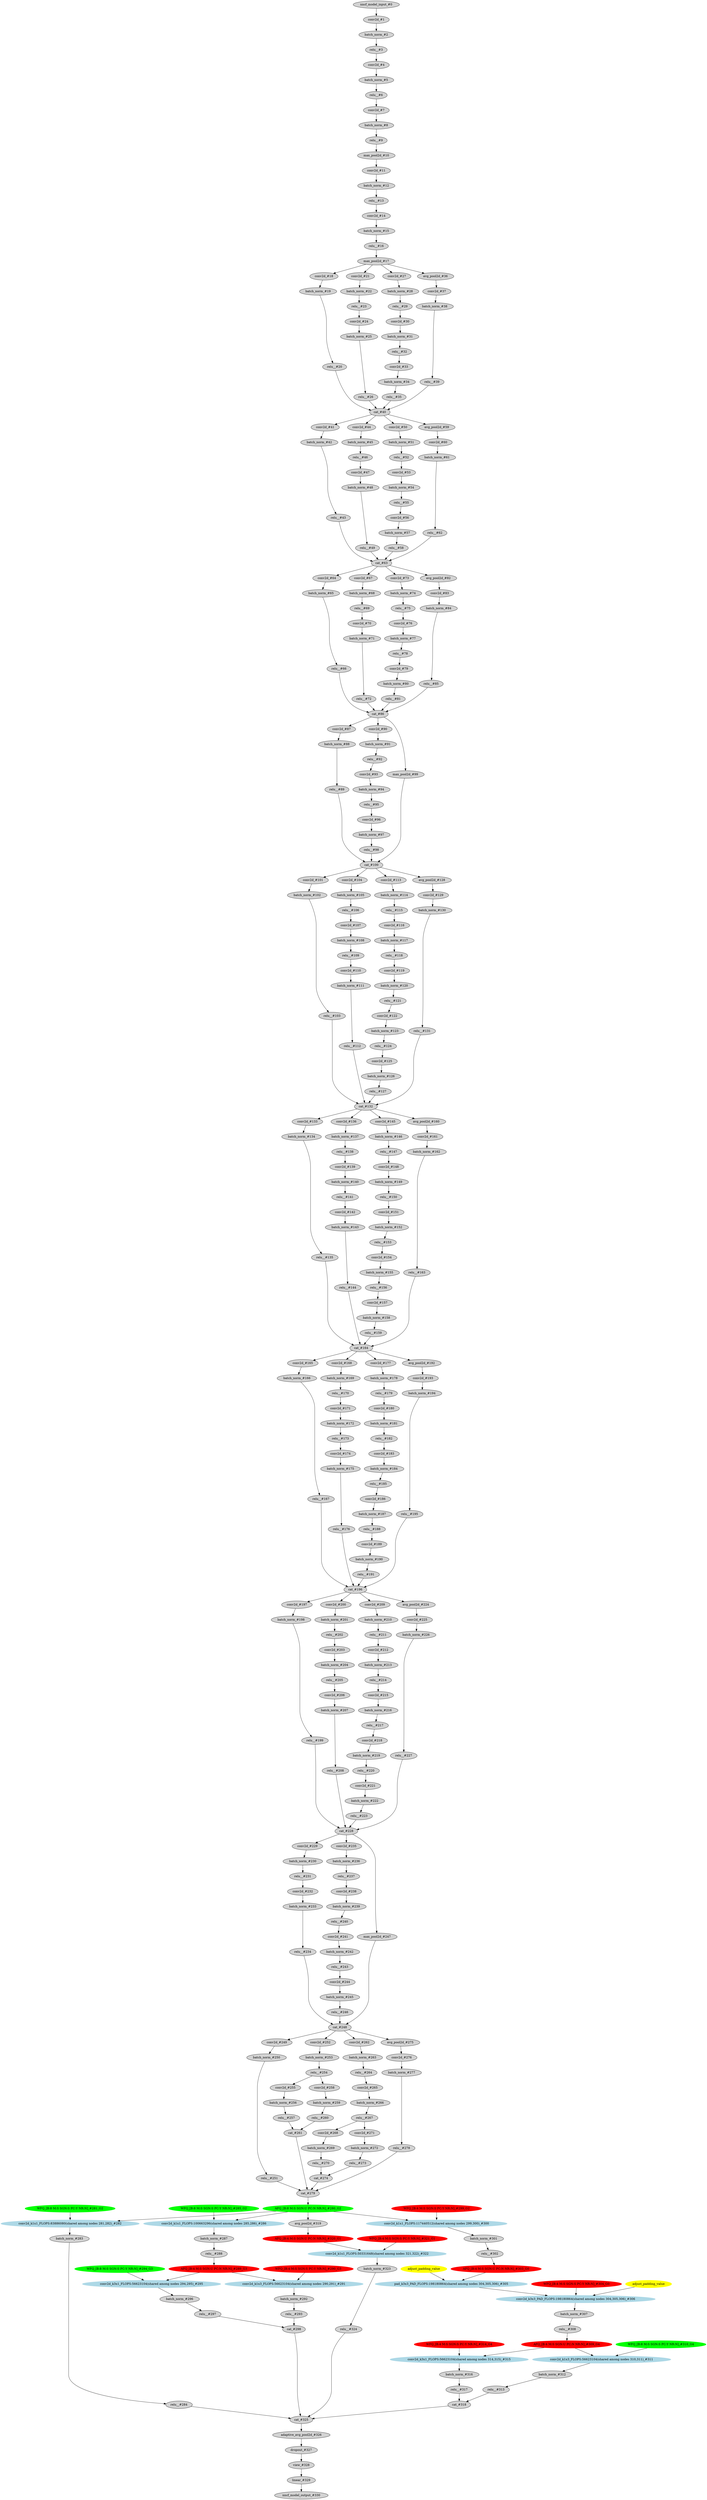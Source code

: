 strict digraph  {
"0 /nncf_model_input_0" [id=0, label="nncf_model_input_#0", style=filled, type=nncf_model_input];
"1 Inception3/BasicConv2d[Conv2d_1a_3x3]/Conv2d[conv]/conv2d_0" [id=1, label="conv2d_#1", style=filled, type=conv2d];
"2 Inception3/BasicConv2d[Conv2d_1a_3x3]/BatchNorm2d[bn]/batch_norm_0" [id=2, label="batch_norm_#2", style=filled, type=batch_norm];
"3 Inception3/BasicConv2d[Conv2d_1a_3x3]/relu__0" [id=3, label="relu__#3", style=filled, type=relu_];
"4 Inception3/BasicConv2d[Conv2d_2a_3x3]/Conv2d[conv]/conv2d_0" [id=4, label="conv2d_#4", style=filled, type=conv2d];
"5 Inception3/BasicConv2d[Conv2d_2a_3x3]/BatchNorm2d[bn]/batch_norm_0" [id=5, label="batch_norm_#5", style=filled, type=batch_norm];
"6 Inception3/BasicConv2d[Conv2d_2a_3x3]/relu__0" [id=6, label="relu__#6", style=filled, type=relu_];
"7 Inception3/BasicConv2d[Conv2d_2b_3x3]/Conv2d[conv]/conv2d_0" [id=7, label="conv2d_#7", style=filled, type=conv2d];
"8 Inception3/BasicConv2d[Conv2d_2b_3x3]/BatchNorm2d[bn]/batch_norm_0" [id=8, label="batch_norm_#8", style=filled, type=batch_norm];
"9 Inception3/BasicConv2d[Conv2d_2b_3x3]/relu__0" [id=9, label="relu__#9", style=filled, type=relu_];
"10 Inception3/max_pool2d_0" [id=10, label="max_pool2d_#10", style=filled, type=max_pool2d];
"11 Inception3/BasicConv2d[Conv2d_3b_1x1]/Conv2d[conv]/conv2d_0" [id=11, label="conv2d_#11", style=filled, type=conv2d];
"12 Inception3/BasicConv2d[Conv2d_3b_1x1]/BatchNorm2d[bn]/batch_norm_0" [id=12, label="batch_norm_#12", style=filled, type=batch_norm];
"13 Inception3/BasicConv2d[Conv2d_3b_1x1]/relu__0" [id=13, label="relu__#13", style=filled, type=relu_];
"14 Inception3/BasicConv2d[Conv2d_4a_3x3]/Conv2d[conv]/conv2d_0" [id=14, label="conv2d_#14", style=filled, type=conv2d];
"15 Inception3/BasicConv2d[Conv2d_4a_3x3]/BatchNorm2d[bn]/batch_norm_0" [id=15, label="batch_norm_#15", style=filled, type=batch_norm];
"16 Inception3/BasicConv2d[Conv2d_4a_3x3]/relu__0" [id=16, label="relu__#16", style=filled, type=relu_];
"17 Inception3/max_pool2d_1" [id=17, label="max_pool2d_#17", style=filled, type=max_pool2d];
"18 Inception3/InceptionA[Mixed_5b]/BasicConv2d[branch1x1]/Conv2d[conv]/conv2d_0" [id=18, label="conv2d_#18", style=filled, type=conv2d];
"19 Inception3/InceptionA[Mixed_5b]/BasicConv2d[branch1x1]/BatchNorm2d[bn]/batch_norm_0" [id=19, label="batch_norm_#19", style=filled, type=batch_norm];
"20 Inception3/InceptionA[Mixed_5b]/BasicConv2d[branch1x1]/relu__0" [id=20, label="relu__#20", style=filled, type=relu_];
"21 Inception3/InceptionA[Mixed_5b]/BasicConv2d[branch5x5_1]/Conv2d[conv]/conv2d_0" [id=21, label="conv2d_#21", style=filled, type=conv2d];
"22 Inception3/InceptionA[Mixed_5b]/BasicConv2d[branch5x5_1]/BatchNorm2d[bn]/batch_norm_0" [id=22, label="batch_norm_#22", style=filled, type=batch_norm];
"23 Inception3/InceptionA[Mixed_5b]/BasicConv2d[branch5x5_1]/relu__0" [id=23, label="relu__#23", style=filled, type=relu_];
"24 Inception3/InceptionA[Mixed_5b]/BasicConv2d[branch5x5_2]/Conv2d[conv]/conv2d_0" [id=24, label="conv2d_#24", style=filled, type=conv2d];
"25 Inception3/InceptionA[Mixed_5b]/BasicConv2d[branch5x5_2]/BatchNorm2d[bn]/batch_norm_0" [id=25, label="batch_norm_#25", style=filled, type=batch_norm];
"26 Inception3/InceptionA[Mixed_5b]/BasicConv2d[branch5x5_2]/relu__0" [id=26, label="relu__#26", style=filled, type=relu_];
"27 Inception3/InceptionA[Mixed_5b]/BasicConv2d[branch3x3dbl_1]/Conv2d[conv]/conv2d_0" [id=27, label="conv2d_#27", style=filled, type=conv2d];
"28 Inception3/InceptionA[Mixed_5b]/BasicConv2d[branch3x3dbl_1]/BatchNorm2d[bn]/batch_norm_0" [id=28, label="batch_norm_#28", style=filled, type=batch_norm];
"29 Inception3/InceptionA[Mixed_5b]/BasicConv2d[branch3x3dbl_1]/relu__0" [id=29, label="relu__#29", style=filled, type=relu_];
"30 Inception3/InceptionA[Mixed_5b]/BasicConv2d[branch3x3dbl_2]/Conv2d[conv]/conv2d_0" [id=30, label="conv2d_#30", style=filled, type=conv2d];
"31 Inception3/InceptionA[Mixed_5b]/BasicConv2d[branch3x3dbl_2]/BatchNorm2d[bn]/batch_norm_0" [id=31, label="batch_norm_#31", style=filled, type=batch_norm];
"32 Inception3/InceptionA[Mixed_5b]/BasicConv2d[branch3x3dbl_2]/relu__0" [id=32, label="relu__#32", style=filled, type=relu_];
"33 Inception3/InceptionA[Mixed_5b]/BasicConv2d[branch3x3dbl_3]/Conv2d[conv]/conv2d_0" [id=33, label="conv2d_#33", style=filled, type=conv2d];
"34 Inception3/InceptionA[Mixed_5b]/BasicConv2d[branch3x3dbl_3]/BatchNorm2d[bn]/batch_norm_0" [id=34, label="batch_norm_#34", style=filled, type=batch_norm];
"35 Inception3/InceptionA[Mixed_5b]/BasicConv2d[branch3x3dbl_3]/relu__0" [id=35, label="relu__#35", style=filled, type=relu_];
"36 Inception3/InceptionA[Mixed_5b]/avg_pool2d_0" [id=36, label="avg_pool2d_#36", style=filled, type=avg_pool2d];
"37 Inception3/InceptionA[Mixed_5b]/BasicConv2d[branch_pool]/Conv2d[conv]/conv2d_0" [id=37, label="conv2d_#37", style=filled, type=conv2d];
"38 Inception3/InceptionA[Mixed_5b]/BasicConv2d[branch_pool]/BatchNorm2d[bn]/batch_norm_0" [id=38, label="batch_norm_#38", style=filled, type=batch_norm];
"39 Inception3/InceptionA[Mixed_5b]/BasicConv2d[branch_pool]/relu__0" [id=39, label="relu__#39", style=filled, type=relu_];
"40 Inception3/InceptionA[Mixed_5b]/cat_0" [id=40, label="cat_#40", style=filled, type=cat];
"41 Inception3/InceptionA[Mixed_5c]/BasicConv2d[branch1x1]/Conv2d[conv]/conv2d_0" [id=41, label="conv2d_#41", style=filled, type=conv2d];
"42 Inception3/InceptionA[Mixed_5c]/BasicConv2d[branch1x1]/BatchNorm2d[bn]/batch_norm_0" [id=42, label="batch_norm_#42", style=filled, type=batch_norm];
"43 Inception3/InceptionA[Mixed_5c]/BasicConv2d[branch1x1]/relu__0" [id=43, label="relu__#43", style=filled, type=relu_];
"44 Inception3/InceptionA[Mixed_5c]/BasicConv2d[branch5x5_1]/Conv2d[conv]/conv2d_0" [id=44, label="conv2d_#44", style=filled, type=conv2d];
"45 Inception3/InceptionA[Mixed_5c]/BasicConv2d[branch5x5_1]/BatchNorm2d[bn]/batch_norm_0" [id=45, label="batch_norm_#45", style=filled, type=batch_norm];
"46 Inception3/InceptionA[Mixed_5c]/BasicConv2d[branch5x5_1]/relu__0" [id=46, label="relu__#46", style=filled, type=relu_];
"47 Inception3/InceptionA[Mixed_5c]/BasicConv2d[branch5x5_2]/Conv2d[conv]/conv2d_0" [id=47, label="conv2d_#47", style=filled, type=conv2d];
"48 Inception3/InceptionA[Mixed_5c]/BasicConv2d[branch5x5_2]/BatchNorm2d[bn]/batch_norm_0" [id=48, label="batch_norm_#48", style=filled, type=batch_norm];
"49 Inception3/InceptionA[Mixed_5c]/BasicConv2d[branch5x5_2]/relu__0" [id=49, label="relu__#49", style=filled, type=relu_];
"50 Inception3/InceptionA[Mixed_5c]/BasicConv2d[branch3x3dbl_1]/Conv2d[conv]/conv2d_0" [id=50, label="conv2d_#50", style=filled, type=conv2d];
"51 Inception3/InceptionA[Mixed_5c]/BasicConv2d[branch3x3dbl_1]/BatchNorm2d[bn]/batch_norm_0" [id=51, label="batch_norm_#51", style=filled, type=batch_norm];
"52 Inception3/InceptionA[Mixed_5c]/BasicConv2d[branch3x3dbl_1]/relu__0" [id=52, label="relu__#52", style=filled, type=relu_];
"53 Inception3/InceptionA[Mixed_5c]/BasicConv2d[branch3x3dbl_2]/Conv2d[conv]/conv2d_0" [id=53, label="conv2d_#53", style=filled, type=conv2d];
"54 Inception3/InceptionA[Mixed_5c]/BasicConv2d[branch3x3dbl_2]/BatchNorm2d[bn]/batch_norm_0" [id=54, label="batch_norm_#54", style=filled, type=batch_norm];
"55 Inception3/InceptionA[Mixed_5c]/BasicConv2d[branch3x3dbl_2]/relu__0" [id=55, label="relu__#55", style=filled, type=relu_];
"56 Inception3/InceptionA[Mixed_5c]/BasicConv2d[branch3x3dbl_3]/Conv2d[conv]/conv2d_0" [id=56, label="conv2d_#56", style=filled, type=conv2d];
"57 Inception3/InceptionA[Mixed_5c]/BasicConv2d[branch3x3dbl_3]/BatchNorm2d[bn]/batch_norm_0" [id=57, label="batch_norm_#57", style=filled, type=batch_norm];
"58 Inception3/InceptionA[Mixed_5c]/BasicConv2d[branch3x3dbl_3]/relu__0" [id=58, label="relu__#58", style=filled, type=relu_];
"59 Inception3/InceptionA[Mixed_5c]/avg_pool2d_0" [id=59, label="avg_pool2d_#59", style=filled, type=avg_pool2d];
"60 Inception3/InceptionA[Mixed_5c]/BasicConv2d[branch_pool]/Conv2d[conv]/conv2d_0" [id=60, label="conv2d_#60", style=filled, type=conv2d];
"61 Inception3/InceptionA[Mixed_5c]/BasicConv2d[branch_pool]/BatchNorm2d[bn]/batch_norm_0" [id=61, label="batch_norm_#61", style=filled, type=batch_norm];
"62 Inception3/InceptionA[Mixed_5c]/BasicConv2d[branch_pool]/relu__0" [id=62, label="relu__#62", style=filled, type=relu_];
"63 Inception3/InceptionA[Mixed_5c]/cat_0" [id=63, label="cat_#63", style=filled, type=cat];
"64 Inception3/InceptionA[Mixed_5d]/BasicConv2d[branch1x1]/Conv2d[conv]/conv2d_0" [id=64, label="conv2d_#64", style=filled, type=conv2d];
"65 Inception3/InceptionA[Mixed_5d]/BasicConv2d[branch1x1]/BatchNorm2d[bn]/batch_norm_0" [id=65, label="batch_norm_#65", style=filled, type=batch_norm];
"66 Inception3/InceptionA[Mixed_5d]/BasicConv2d[branch1x1]/relu__0" [id=66, label="relu__#66", style=filled, type=relu_];
"67 Inception3/InceptionA[Mixed_5d]/BasicConv2d[branch5x5_1]/Conv2d[conv]/conv2d_0" [id=67, label="conv2d_#67", style=filled, type=conv2d];
"68 Inception3/InceptionA[Mixed_5d]/BasicConv2d[branch5x5_1]/BatchNorm2d[bn]/batch_norm_0" [id=68, label="batch_norm_#68", style=filled, type=batch_norm];
"69 Inception3/InceptionA[Mixed_5d]/BasicConv2d[branch5x5_1]/relu__0" [id=69, label="relu__#69", style=filled, type=relu_];
"70 Inception3/InceptionA[Mixed_5d]/BasicConv2d[branch5x5_2]/Conv2d[conv]/conv2d_0" [id=70, label="conv2d_#70", style=filled, type=conv2d];
"71 Inception3/InceptionA[Mixed_5d]/BasicConv2d[branch5x5_2]/BatchNorm2d[bn]/batch_norm_0" [id=71, label="batch_norm_#71", style=filled, type=batch_norm];
"72 Inception3/InceptionA[Mixed_5d]/BasicConv2d[branch5x5_2]/relu__0" [id=72, label="relu__#72", style=filled, type=relu_];
"73 Inception3/InceptionA[Mixed_5d]/BasicConv2d[branch3x3dbl_1]/Conv2d[conv]/conv2d_0" [id=73, label="conv2d_#73", style=filled, type=conv2d];
"74 Inception3/InceptionA[Mixed_5d]/BasicConv2d[branch3x3dbl_1]/BatchNorm2d[bn]/batch_norm_0" [id=74, label="batch_norm_#74", style=filled, type=batch_norm];
"75 Inception3/InceptionA[Mixed_5d]/BasicConv2d[branch3x3dbl_1]/relu__0" [id=75, label="relu__#75", style=filled, type=relu_];
"76 Inception3/InceptionA[Mixed_5d]/BasicConv2d[branch3x3dbl_2]/Conv2d[conv]/conv2d_0" [id=76, label="conv2d_#76", style=filled, type=conv2d];
"77 Inception3/InceptionA[Mixed_5d]/BasicConv2d[branch3x3dbl_2]/BatchNorm2d[bn]/batch_norm_0" [id=77, label="batch_norm_#77", style=filled, type=batch_norm];
"78 Inception3/InceptionA[Mixed_5d]/BasicConv2d[branch3x3dbl_2]/relu__0" [id=78, label="relu__#78", style=filled, type=relu_];
"79 Inception3/InceptionA[Mixed_5d]/BasicConv2d[branch3x3dbl_3]/Conv2d[conv]/conv2d_0" [id=79, label="conv2d_#79", style=filled, type=conv2d];
"80 Inception3/InceptionA[Mixed_5d]/BasicConv2d[branch3x3dbl_3]/BatchNorm2d[bn]/batch_norm_0" [id=80, label="batch_norm_#80", style=filled, type=batch_norm];
"81 Inception3/InceptionA[Mixed_5d]/BasicConv2d[branch3x3dbl_3]/relu__0" [id=81, label="relu__#81", style=filled, type=relu_];
"82 Inception3/InceptionA[Mixed_5d]/avg_pool2d_0" [id=82, label="avg_pool2d_#82", style=filled, type=avg_pool2d];
"83 Inception3/InceptionA[Mixed_5d]/BasicConv2d[branch_pool]/Conv2d[conv]/conv2d_0" [id=83, label="conv2d_#83", style=filled, type=conv2d];
"84 Inception3/InceptionA[Mixed_5d]/BasicConv2d[branch_pool]/BatchNorm2d[bn]/batch_norm_0" [id=84, label="batch_norm_#84", style=filled, type=batch_norm];
"85 Inception3/InceptionA[Mixed_5d]/BasicConv2d[branch_pool]/relu__0" [id=85, label="relu__#85", style=filled, type=relu_];
"86 Inception3/InceptionA[Mixed_5d]/cat_0" [id=86, label="cat_#86", style=filled, type=cat];
"87 Inception3/InceptionB[Mixed_6a]/BasicConv2d[branch3x3]/Conv2d[conv]/conv2d_0" [id=87, label="conv2d_#87", style=filled, type=conv2d];
"88 Inception3/InceptionB[Mixed_6a]/BasicConv2d[branch3x3]/BatchNorm2d[bn]/batch_norm_0" [id=88, label="batch_norm_#88", style=filled, type=batch_norm];
"89 Inception3/InceptionB[Mixed_6a]/BasicConv2d[branch3x3]/relu__0" [id=89, label="relu__#89", style=filled, type=relu_];
"90 Inception3/InceptionB[Mixed_6a]/BasicConv2d[branch3x3dbl_1]/Conv2d[conv]/conv2d_0" [id=90, label="conv2d_#90", style=filled, type=conv2d];
"91 Inception3/InceptionB[Mixed_6a]/BasicConv2d[branch3x3dbl_1]/BatchNorm2d[bn]/batch_norm_0" [id=91, label="batch_norm_#91", style=filled, type=batch_norm];
"92 Inception3/InceptionB[Mixed_6a]/BasicConv2d[branch3x3dbl_1]/relu__0" [id=92, label="relu__#92", style=filled, type=relu_];
"93 Inception3/InceptionB[Mixed_6a]/BasicConv2d[branch3x3dbl_2]/Conv2d[conv]/conv2d_0" [id=93, label="conv2d_#93", style=filled, type=conv2d];
"94 Inception3/InceptionB[Mixed_6a]/BasicConv2d[branch3x3dbl_2]/BatchNorm2d[bn]/batch_norm_0" [id=94, label="batch_norm_#94", style=filled, type=batch_norm];
"95 Inception3/InceptionB[Mixed_6a]/BasicConv2d[branch3x3dbl_2]/relu__0" [id=95, label="relu__#95", style=filled, type=relu_];
"96 Inception3/InceptionB[Mixed_6a]/BasicConv2d[branch3x3dbl_3]/Conv2d[conv]/conv2d_0" [id=96, label="conv2d_#96", style=filled, type=conv2d];
"97 Inception3/InceptionB[Mixed_6a]/BasicConv2d[branch3x3dbl_3]/BatchNorm2d[bn]/batch_norm_0" [id=97, label="batch_norm_#97", style=filled, type=batch_norm];
"98 Inception3/InceptionB[Mixed_6a]/BasicConv2d[branch3x3dbl_3]/relu__0" [id=98, label="relu__#98", style=filled, type=relu_];
"99 Inception3/InceptionB[Mixed_6a]/max_pool2d_0" [id=99, label="max_pool2d_#99", style=filled, type=max_pool2d];
"100 Inception3/InceptionB[Mixed_6a]/cat_0" [id=100, label="cat_#100", style=filled, type=cat];
"101 Inception3/InceptionC[Mixed_6b]/BasicConv2d[branch1x1]/Conv2d[conv]/conv2d_0" [id=101, label="conv2d_#101", style=filled, type=conv2d];
"102 Inception3/InceptionC[Mixed_6b]/BasicConv2d[branch1x1]/BatchNorm2d[bn]/batch_norm_0" [id=102, label="batch_norm_#102", style=filled, type=batch_norm];
"103 Inception3/InceptionC[Mixed_6b]/BasicConv2d[branch1x1]/relu__0" [id=103, label="relu__#103", style=filled, type=relu_];
"104 Inception3/InceptionC[Mixed_6b]/BasicConv2d[branch7x7_1]/Conv2d[conv]/conv2d_0" [id=104, label="conv2d_#104", style=filled, type=conv2d];
"105 Inception3/InceptionC[Mixed_6b]/BasicConv2d[branch7x7_1]/BatchNorm2d[bn]/batch_norm_0" [id=105, label="batch_norm_#105", style=filled, type=batch_norm];
"106 Inception3/InceptionC[Mixed_6b]/BasicConv2d[branch7x7_1]/relu__0" [id=106, label="relu__#106", style=filled, type=relu_];
"107 Inception3/InceptionC[Mixed_6b]/BasicConv2d[branch7x7_2]/Conv2d[conv]/conv2d_0" [id=107, label="conv2d_#107", style=filled, type=conv2d];
"108 Inception3/InceptionC[Mixed_6b]/BasicConv2d[branch7x7_2]/BatchNorm2d[bn]/batch_norm_0" [id=108, label="batch_norm_#108", style=filled, type=batch_norm];
"109 Inception3/InceptionC[Mixed_6b]/BasicConv2d[branch7x7_2]/relu__0" [id=109, label="relu__#109", style=filled, type=relu_];
"110 Inception3/InceptionC[Mixed_6b]/BasicConv2d[branch7x7_3]/Conv2d[conv]/conv2d_0" [id=110, label="conv2d_#110", style=filled, type=conv2d];
"111 Inception3/InceptionC[Mixed_6b]/BasicConv2d[branch7x7_3]/BatchNorm2d[bn]/batch_norm_0" [id=111, label="batch_norm_#111", style=filled, type=batch_norm];
"112 Inception3/InceptionC[Mixed_6b]/BasicConv2d[branch7x7_3]/relu__0" [id=112, label="relu__#112", style=filled, type=relu_];
"113 Inception3/InceptionC[Mixed_6b]/BasicConv2d[branch7x7dbl_1]/Conv2d[conv]/conv2d_0" [id=113, label="conv2d_#113", style=filled, type=conv2d];
"114 Inception3/InceptionC[Mixed_6b]/BasicConv2d[branch7x7dbl_1]/BatchNorm2d[bn]/batch_norm_0" [id=114, label="batch_norm_#114", style=filled, type=batch_norm];
"115 Inception3/InceptionC[Mixed_6b]/BasicConv2d[branch7x7dbl_1]/relu__0" [id=115, label="relu__#115", style=filled, type=relu_];
"116 Inception3/InceptionC[Mixed_6b]/BasicConv2d[branch7x7dbl_2]/Conv2d[conv]/conv2d_0" [id=116, label="conv2d_#116", style=filled, type=conv2d];
"117 Inception3/InceptionC[Mixed_6b]/BasicConv2d[branch7x7dbl_2]/BatchNorm2d[bn]/batch_norm_0" [id=117, label="batch_norm_#117", style=filled, type=batch_norm];
"118 Inception3/InceptionC[Mixed_6b]/BasicConv2d[branch7x7dbl_2]/relu__0" [id=118, label="relu__#118", style=filled, type=relu_];
"119 Inception3/InceptionC[Mixed_6b]/BasicConv2d[branch7x7dbl_3]/Conv2d[conv]/conv2d_0" [id=119, label="conv2d_#119", style=filled, type=conv2d];
"120 Inception3/InceptionC[Mixed_6b]/BasicConv2d[branch7x7dbl_3]/BatchNorm2d[bn]/batch_norm_0" [id=120, label="batch_norm_#120", style=filled, type=batch_norm];
"121 Inception3/InceptionC[Mixed_6b]/BasicConv2d[branch7x7dbl_3]/relu__0" [id=121, label="relu__#121", style=filled, type=relu_];
"122 Inception3/InceptionC[Mixed_6b]/BasicConv2d[branch7x7dbl_4]/Conv2d[conv]/conv2d_0" [id=122, label="conv2d_#122", style=filled, type=conv2d];
"123 Inception3/InceptionC[Mixed_6b]/BasicConv2d[branch7x7dbl_4]/BatchNorm2d[bn]/batch_norm_0" [id=123, label="batch_norm_#123", style=filled, type=batch_norm];
"124 Inception3/InceptionC[Mixed_6b]/BasicConv2d[branch7x7dbl_4]/relu__0" [id=124, label="relu__#124", style=filled, type=relu_];
"125 Inception3/InceptionC[Mixed_6b]/BasicConv2d[branch7x7dbl_5]/Conv2d[conv]/conv2d_0" [id=125, label="conv2d_#125", style=filled, type=conv2d];
"126 Inception3/InceptionC[Mixed_6b]/BasicConv2d[branch7x7dbl_5]/BatchNorm2d[bn]/batch_norm_0" [id=126, label="batch_norm_#126", style=filled, type=batch_norm];
"127 Inception3/InceptionC[Mixed_6b]/BasicConv2d[branch7x7dbl_5]/relu__0" [id=127, label="relu__#127", style=filled, type=relu_];
"128 Inception3/InceptionC[Mixed_6b]/avg_pool2d_0" [id=128, label="avg_pool2d_#128", style=filled, type=avg_pool2d];
"129 Inception3/InceptionC[Mixed_6b]/BasicConv2d[branch_pool]/Conv2d[conv]/conv2d_0" [id=129, label="conv2d_#129", style=filled, type=conv2d];
"130 Inception3/InceptionC[Mixed_6b]/BasicConv2d[branch_pool]/BatchNorm2d[bn]/batch_norm_0" [id=130, label="batch_norm_#130", style=filled, type=batch_norm];
"131 Inception3/InceptionC[Mixed_6b]/BasicConv2d[branch_pool]/relu__0" [id=131, label="relu__#131", style=filled, type=relu_];
"132 Inception3/InceptionC[Mixed_6b]/cat_0" [id=132, label="cat_#132", style=filled, type=cat];
"133 Inception3/InceptionC[Mixed_6c]/BasicConv2d[branch1x1]/Conv2d[conv]/conv2d_0" [id=133, label="conv2d_#133", style=filled, type=conv2d];
"134 Inception3/InceptionC[Mixed_6c]/BasicConv2d[branch1x1]/BatchNorm2d[bn]/batch_norm_0" [id=134, label="batch_norm_#134", style=filled, type=batch_norm];
"135 Inception3/InceptionC[Mixed_6c]/BasicConv2d[branch1x1]/relu__0" [id=135, label="relu__#135", style=filled, type=relu_];
"136 Inception3/InceptionC[Mixed_6c]/BasicConv2d[branch7x7_1]/Conv2d[conv]/conv2d_0" [id=136, label="conv2d_#136", style=filled, type=conv2d];
"137 Inception3/InceptionC[Mixed_6c]/BasicConv2d[branch7x7_1]/BatchNorm2d[bn]/batch_norm_0" [id=137, label="batch_norm_#137", style=filled, type=batch_norm];
"138 Inception3/InceptionC[Mixed_6c]/BasicConv2d[branch7x7_1]/relu__0" [id=138, label="relu__#138", style=filled, type=relu_];
"139 Inception3/InceptionC[Mixed_6c]/BasicConv2d[branch7x7_2]/Conv2d[conv]/conv2d_0" [id=139, label="conv2d_#139", style=filled, type=conv2d];
"140 Inception3/InceptionC[Mixed_6c]/BasicConv2d[branch7x7_2]/BatchNorm2d[bn]/batch_norm_0" [id=140, label="batch_norm_#140", style=filled, type=batch_norm];
"141 Inception3/InceptionC[Mixed_6c]/BasicConv2d[branch7x7_2]/relu__0" [id=141, label="relu__#141", style=filled, type=relu_];
"142 Inception3/InceptionC[Mixed_6c]/BasicConv2d[branch7x7_3]/Conv2d[conv]/conv2d_0" [id=142, label="conv2d_#142", style=filled, type=conv2d];
"143 Inception3/InceptionC[Mixed_6c]/BasicConv2d[branch7x7_3]/BatchNorm2d[bn]/batch_norm_0" [id=143, label="batch_norm_#143", style=filled, type=batch_norm];
"144 Inception3/InceptionC[Mixed_6c]/BasicConv2d[branch7x7_3]/relu__0" [id=144, label="relu__#144", style=filled, type=relu_];
"145 Inception3/InceptionC[Mixed_6c]/BasicConv2d[branch7x7dbl_1]/Conv2d[conv]/conv2d_0" [id=145, label="conv2d_#145", style=filled, type=conv2d];
"146 Inception3/InceptionC[Mixed_6c]/BasicConv2d[branch7x7dbl_1]/BatchNorm2d[bn]/batch_norm_0" [id=146, label="batch_norm_#146", style=filled, type=batch_norm];
"147 Inception3/InceptionC[Mixed_6c]/BasicConv2d[branch7x7dbl_1]/relu__0" [id=147, label="relu__#147", style=filled, type=relu_];
"148 Inception3/InceptionC[Mixed_6c]/BasicConv2d[branch7x7dbl_2]/Conv2d[conv]/conv2d_0" [id=148, label="conv2d_#148", style=filled, type=conv2d];
"149 Inception3/InceptionC[Mixed_6c]/BasicConv2d[branch7x7dbl_2]/BatchNorm2d[bn]/batch_norm_0" [id=149, label="batch_norm_#149", style=filled, type=batch_norm];
"150 Inception3/InceptionC[Mixed_6c]/BasicConv2d[branch7x7dbl_2]/relu__0" [id=150, label="relu__#150", style=filled, type=relu_];
"151 Inception3/InceptionC[Mixed_6c]/BasicConv2d[branch7x7dbl_3]/Conv2d[conv]/conv2d_0" [id=151, label="conv2d_#151", style=filled, type=conv2d];
"152 Inception3/InceptionC[Mixed_6c]/BasicConv2d[branch7x7dbl_3]/BatchNorm2d[bn]/batch_norm_0" [id=152, label="batch_norm_#152", style=filled, type=batch_norm];
"153 Inception3/InceptionC[Mixed_6c]/BasicConv2d[branch7x7dbl_3]/relu__0" [id=153, label="relu__#153", style=filled, type=relu_];
"154 Inception3/InceptionC[Mixed_6c]/BasicConv2d[branch7x7dbl_4]/Conv2d[conv]/conv2d_0" [id=154, label="conv2d_#154", style=filled, type=conv2d];
"155 Inception3/InceptionC[Mixed_6c]/BasicConv2d[branch7x7dbl_4]/BatchNorm2d[bn]/batch_norm_0" [id=155, label="batch_norm_#155", style=filled, type=batch_norm];
"156 Inception3/InceptionC[Mixed_6c]/BasicConv2d[branch7x7dbl_4]/relu__0" [id=156, label="relu__#156", style=filled, type=relu_];
"157 Inception3/InceptionC[Mixed_6c]/BasicConv2d[branch7x7dbl_5]/Conv2d[conv]/conv2d_0" [id=157, label="conv2d_#157", style=filled, type=conv2d];
"158 Inception3/InceptionC[Mixed_6c]/BasicConv2d[branch7x7dbl_5]/BatchNorm2d[bn]/batch_norm_0" [id=158, label="batch_norm_#158", style=filled, type=batch_norm];
"159 Inception3/InceptionC[Mixed_6c]/BasicConv2d[branch7x7dbl_5]/relu__0" [id=159, label="relu__#159", style=filled, type=relu_];
"160 Inception3/InceptionC[Mixed_6c]/avg_pool2d_0" [id=160, label="avg_pool2d_#160", style=filled, type=avg_pool2d];
"161 Inception3/InceptionC[Mixed_6c]/BasicConv2d[branch_pool]/Conv2d[conv]/conv2d_0" [id=161, label="conv2d_#161", style=filled, type=conv2d];
"162 Inception3/InceptionC[Mixed_6c]/BasicConv2d[branch_pool]/BatchNorm2d[bn]/batch_norm_0" [id=162, label="batch_norm_#162", style=filled, type=batch_norm];
"163 Inception3/InceptionC[Mixed_6c]/BasicConv2d[branch_pool]/relu__0" [id=163, label="relu__#163", style=filled, type=relu_];
"164 Inception3/InceptionC[Mixed_6c]/cat_0" [id=164, label="cat_#164", style=filled, type=cat];
"165 Inception3/InceptionC[Mixed_6d]/BasicConv2d[branch1x1]/Conv2d[conv]/conv2d_0" [id=165, label="conv2d_#165", style=filled, type=conv2d];
"166 Inception3/InceptionC[Mixed_6d]/BasicConv2d[branch1x1]/BatchNorm2d[bn]/batch_norm_0" [id=166, label="batch_norm_#166", style=filled, type=batch_norm];
"167 Inception3/InceptionC[Mixed_6d]/BasicConv2d[branch1x1]/relu__0" [id=167, label="relu__#167", style=filled, type=relu_];
"168 Inception3/InceptionC[Mixed_6d]/BasicConv2d[branch7x7_1]/Conv2d[conv]/conv2d_0" [id=168, label="conv2d_#168", style=filled, type=conv2d];
"169 Inception3/InceptionC[Mixed_6d]/BasicConv2d[branch7x7_1]/BatchNorm2d[bn]/batch_norm_0" [id=169, label="batch_norm_#169", style=filled, type=batch_norm];
"170 Inception3/InceptionC[Mixed_6d]/BasicConv2d[branch7x7_1]/relu__0" [id=170, label="relu__#170", style=filled, type=relu_];
"171 Inception3/InceptionC[Mixed_6d]/BasicConv2d[branch7x7_2]/Conv2d[conv]/conv2d_0" [id=171, label="conv2d_#171", style=filled, type=conv2d];
"172 Inception3/InceptionC[Mixed_6d]/BasicConv2d[branch7x7_2]/BatchNorm2d[bn]/batch_norm_0" [id=172, label="batch_norm_#172", style=filled, type=batch_norm];
"173 Inception3/InceptionC[Mixed_6d]/BasicConv2d[branch7x7_2]/relu__0" [id=173, label="relu__#173", style=filled, type=relu_];
"174 Inception3/InceptionC[Mixed_6d]/BasicConv2d[branch7x7_3]/Conv2d[conv]/conv2d_0" [id=174, label="conv2d_#174", style=filled, type=conv2d];
"175 Inception3/InceptionC[Mixed_6d]/BasicConv2d[branch7x7_3]/BatchNorm2d[bn]/batch_norm_0" [id=175, label="batch_norm_#175", style=filled, type=batch_norm];
"176 Inception3/InceptionC[Mixed_6d]/BasicConv2d[branch7x7_3]/relu__0" [id=176, label="relu__#176", style=filled, type=relu_];
"177 Inception3/InceptionC[Mixed_6d]/BasicConv2d[branch7x7dbl_1]/Conv2d[conv]/conv2d_0" [id=177, label="conv2d_#177", style=filled, type=conv2d];
"178 Inception3/InceptionC[Mixed_6d]/BasicConv2d[branch7x7dbl_1]/BatchNorm2d[bn]/batch_norm_0" [id=178, label="batch_norm_#178", style=filled, type=batch_norm];
"179 Inception3/InceptionC[Mixed_6d]/BasicConv2d[branch7x7dbl_1]/relu__0" [id=179, label="relu__#179", style=filled, type=relu_];
"180 Inception3/InceptionC[Mixed_6d]/BasicConv2d[branch7x7dbl_2]/Conv2d[conv]/conv2d_0" [id=180, label="conv2d_#180", style=filled, type=conv2d];
"181 Inception3/InceptionC[Mixed_6d]/BasicConv2d[branch7x7dbl_2]/BatchNorm2d[bn]/batch_norm_0" [id=181, label="batch_norm_#181", style=filled, type=batch_norm];
"182 Inception3/InceptionC[Mixed_6d]/BasicConv2d[branch7x7dbl_2]/relu__0" [id=182, label="relu__#182", style=filled, type=relu_];
"183 Inception3/InceptionC[Mixed_6d]/BasicConv2d[branch7x7dbl_3]/Conv2d[conv]/conv2d_0" [id=183, label="conv2d_#183", style=filled, type=conv2d];
"184 Inception3/InceptionC[Mixed_6d]/BasicConv2d[branch7x7dbl_3]/BatchNorm2d[bn]/batch_norm_0" [id=184, label="batch_norm_#184", style=filled, type=batch_norm];
"185 Inception3/InceptionC[Mixed_6d]/BasicConv2d[branch7x7dbl_3]/relu__0" [id=185, label="relu__#185", style=filled, type=relu_];
"186 Inception3/InceptionC[Mixed_6d]/BasicConv2d[branch7x7dbl_4]/Conv2d[conv]/conv2d_0" [id=186, label="conv2d_#186", style=filled, type=conv2d];
"187 Inception3/InceptionC[Mixed_6d]/BasicConv2d[branch7x7dbl_4]/BatchNorm2d[bn]/batch_norm_0" [id=187, label="batch_norm_#187", style=filled, type=batch_norm];
"188 Inception3/InceptionC[Mixed_6d]/BasicConv2d[branch7x7dbl_4]/relu__0" [id=188, label="relu__#188", style=filled, type=relu_];
"189 Inception3/InceptionC[Mixed_6d]/BasicConv2d[branch7x7dbl_5]/Conv2d[conv]/conv2d_0" [id=189, label="conv2d_#189", style=filled, type=conv2d];
"190 Inception3/InceptionC[Mixed_6d]/BasicConv2d[branch7x7dbl_5]/BatchNorm2d[bn]/batch_norm_0" [id=190, label="batch_norm_#190", style=filled, type=batch_norm];
"191 Inception3/InceptionC[Mixed_6d]/BasicConv2d[branch7x7dbl_5]/relu__0" [id=191, label="relu__#191", style=filled, type=relu_];
"192 Inception3/InceptionC[Mixed_6d]/avg_pool2d_0" [id=192, label="avg_pool2d_#192", style=filled, type=avg_pool2d];
"193 Inception3/InceptionC[Mixed_6d]/BasicConv2d[branch_pool]/Conv2d[conv]/conv2d_0" [id=193, label="conv2d_#193", style=filled, type=conv2d];
"194 Inception3/InceptionC[Mixed_6d]/BasicConv2d[branch_pool]/BatchNorm2d[bn]/batch_norm_0" [id=194, label="batch_norm_#194", style=filled, type=batch_norm];
"195 Inception3/InceptionC[Mixed_6d]/BasicConv2d[branch_pool]/relu__0" [id=195, label="relu__#195", style=filled, type=relu_];
"196 Inception3/InceptionC[Mixed_6d]/cat_0" [id=196, label="cat_#196", style=filled, type=cat];
"197 Inception3/InceptionC[Mixed_6e]/BasicConv2d[branch1x1]/Conv2d[conv]/conv2d_0" [id=197, label="conv2d_#197", style=filled, type=conv2d];
"198 Inception3/InceptionC[Mixed_6e]/BasicConv2d[branch1x1]/BatchNorm2d[bn]/batch_norm_0" [id=198, label="batch_norm_#198", style=filled, type=batch_norm];
"199 Inception3/InceptionC[Mixed_6e]/BasicConv2d[branch1x1]/relu__0" [id=199, label="relu__#199", style=filled, type=relu_];
"200 Inception3/InceptionC[Mixed_6e]/BasicConv2d[branch7x7_1]/Conv2d[conv]/conv2d_0" [id=200, label="conv2d_#200", style=filled, type=conv2d];
"201 Inception3/InceptionC[Mixed_6e]/BasicConv2d[branch7x7_1]/BatchNorm2d[bn]/batch_norm_0" [id=201, label="batch_norm_#201", style=filled, type=batch_norm];
"202 Inception3/InceptionC[Mixed_6e]/BasicConv2d[branch7x7_1]/relu__0" [id=202, label="relu__#202", style=filled, type=relu_];
"203 Inception3/InceptionC[Mixed_6e]/BasicConv2d[branch7x7_2]/Conv2d[conv]/conv2d_0" [id=203, label="conv2d_#203", style=filled, type=conv2d];
"204 Inception3/InceptionC[Mixed_6e]/BasicConv2d[branch7x7_2]/BatchNorm2d[bn]/batch_norm_0" [id=204, label="batch_norm_#204", style=filled, type=batch_norm];
"205 Inception3/InceptionC[Mixed_6e]/BasicConv2d[branch7x7_2]/relu__0" [id=205, label="relu__#205", style=filled, type=relu_];
"206 Inception3/InceptionC[Mixed_6e]/BasicConv2d[branch7x7_3]/Conv2d[conv]/conv2d_0" [id=206, label="conv2d_#206", style=filled, type=conv2d];
"207 Inception3/InceptionC[Mixed_6e]/BasicConv2d[branch7x7_3]/BatchNorm2d[bn]/batch_norm_0" [id=207, label="batch_norm_#207", style=filled, type=batch_norm];
"208 Inception3/InceptionC[Mixed_6e]/BasicConv2d[branch7x7_3]/relu__0" [id=208, label="relu__#208", style=filled, type=relu_];
"209 Inception3/InceptionC[Mixed_6e]/BasicConv2d[branch7x7dbl_1]/Conv2d[conv]/conv2d_0" [id=209, label="conv2d_#209", style=filled, type=conv2d];
"210 Inception3/InceptionC[Mixed_6e]/BasicConv2d[branch7x7dbl_1]/BatchNorm2d[bn]/batch_norm_0" [id=210, label="batch_norm_#210", style=filled, type=batch_norm];
"211 Inception3/InceptionC[Mixed_6e]/BasicConv2d[branch7x7dbl_1]/relu__0" [id=211, label="relu__#211", style=filled, type=relu_];
"212 Inception3/InceptionC[Mixed_6e]/BasicConv2d[branch7x7dbl_2]/Conv2d[conv]/conv2d_0" [id=212, label="conv2d_#212", style=filled, type=conv2d];
"213 Inception3/InceptionC[Mixed_6e]/BasicConv2d[branch7x7dbl_2]/BatchNorm2d[bn]/batch_norm_0" [id=213, label="batch_norm_#213", style=filled, type=batch_norm];
"214 Inception3/InceptionC[Mixed_6e]/BasicConv2d[branch7x7dbl_2]/relu__0" [id=214, label="relu__#214", style=filled, type=relu_];
"215 Inception3/InceptionC[Mixed_6e]/BasicConv2d[branch7x7dbl_3]/Conv2d[conv]/conv2d_0" [id=215, label="conv2d_#215", style=filled, type=conv2d];
"216 Inception3/InceptionC[Mixed_6e]/BasicConv2d[branch7x7dbl_3]/BatchNorm2d[bn]/batch_norm_0" [id=216, label="batch_norm_#216", style=filled, type=batch_norm];
"217 Inception3/InceptionC[Mixed_6e]/BasicConv2d[branch7x7dbl_3]/relu__0" [id=217, label="relu__#217", style=filled, type=relu_];
"218 Inception3/InceptionC[Mixed_6e]/BasicConv2d[branch7x7dbl_4]/Conv2d[conv]/conv2d_0" [id=218, label="conv2d_#218", style=filled, type=conv2d];
"219 Inception3/InceptionC[Mixed_6e]/BasicConv2d[branch7x7dbl_4]/BatchNorm2d[bn]/batch_norm_0" [id=219, label="batch_norm_#219", style=filled, type=batch_norm];
"220 Inception3/InceptionC[Mixed_6e]/BasicConv2d[branch7x7dbl_4]/relu__0" [id=220, label="relu__#220", style=filled, type=relu_];
"221 Inception3/InceptionC[Mixed_6e]/BasicConv2d[branch7x7dbl_5]/Conv2d[conv]/conv2d_0" [id=221, label="conv2d_#221", style=filled, type=conv2d];
"222 Inception3/InceptionC[Mixed_6e]/BasicConv2d[branch7x7dbl_5]/BatchNorm2d[bn]/batch_norm_0" [id=222, label="batch_norm_#222", style=filled, type=batch_norm];
"223 Inception3/InceptionC[Mixed_6e]/BasicConv2d[branch7x7dbl_5]/relu__0" [id=223, label="relu__#223", style=filled, type=relu_];
"224 Inception3/InceptionC[Mixed_6e]/avg_pool2d_0" [id=224, label="avg_pool2d_#224", style=filled, type=avg_pool2d];
"225 Inception3/InceptionC[Mixed_6e]/BasicConv2d[branch_pool]/Conv2d[conv]/conv2d_0" [id=225, label="conv2d_#225", style=filled, type=conv2d];
"226 Inception3/InceptionC[Mixed_6e]/BasicConv2d[branch_pool]/BatchNorm2d[bn]/batch_norm_0" [id=226, label="batch_norm_#226", style=filled, type=batch_norm];
"227 Inception3/InceptionC[Mixed_6e]/BasicConv2d[branch_pool]/relu__0" [id=227, label="relu__#227", style=filled, type=relu_];
"228 Inception3/InceptionC[Mixed_6e]/cat_0" [id=228, label="cat_#228", style=filled, type=cat];
"229 Inception3/InceptionD[Mixed_7a]/BasicConv2d[branch3x3_1]/Conv2d[conv]/conv2d_0" [id=229, label="conv2d_#229", style=filled, type=conv2d];
"230 Inception3/InceptionD[Mixed_7a]/BasicConv2d[branch3x3_1]/BatchNorm2d[bn]/batch_norm_0" [id=230, label="batch_norm_#230", style=filled, type=batch_norm];
"231 Inception3/InceptionD[Mixed_7a]/BasicConv2d[branch3x3_1]/relu__0" [id=231, label="relu__#231", style=filled, type=relu_];
"232 Inception3/InceptionD[Mixed_7a]/BasicConv2d[branch3x3_2]/Conv2d[conv]/conv2d_0" [id=232, label="conv2d_#232", style=filled, type=conv2d];
"233 Inception3/InceptionD[Mixed_7a]/BasicConv2d[branch3x3_2]/BatchNorm2d[bn]/batch_norm_0" [id=233, label="batch_norm_#233", style=filled, type=batch_norm];
"234 Inception3/InceptionD[Mixed_7a]/BasicConv2d[branch3x3_2]/relu__0" [id=234, label="relu__#234", style=filled, type=relu_];
"235 Inception3/InceptionD[Mixed_7a]/BasicConv2d[branch7x7x3_1]/Conv2d[conv]/conv2d_0" [id=235, label="conv2d_#235", style=filled, type=conv2d];
"236 Inception3/InceptionD[Mixed_7a]/BasicConv2d[branch7x7x3_1]/BatchNorm2d[bn]/batch_norm_0" [id=236, label="batch_norm_#236", style=filled, type=batch_norm];
"237 Inception3/InceptionD[Mixed_7a]/BasicConv2d[branch7x7x3_1]/relu__0" [id=237, label="relu__#237", style=filled, type=relu_];
"238 Inception3/InceptionD[Mixed_7a]/BasicConv2d[branch7x7x3_2]/Conv2d[conv]/conv2d_0" [id=238, label="conv2d_#238", style=filled, type=conv2d];
"239 Inception3/InceptionD[Mixed_7a]/BasicConv2d[branch7x7x3_2]/BatchNorm2d[bn]/batch_norm_0" [id=239, label="batch_norm_#239", style=filled, type=batch_norm];
"240 Inception3/InceptionD[Mixed_7a]/BasicConv2d[branch7x7x3_2]/relu__0" [id=240, label="relu__#240", style=filled, type=relu_];
"241 Inception3/InceptionD[Mixed_7a]/BasicConv2d[branch7x7x3_3]/Conv2d[conv]/conv2d_0" [id=241, label="conv2d_#241", style=filled, type=conv2d];
"242 Inception3/InceptionD[Mixed_7a]/BasicConv2d[branch7x7x3_3]/BatchNorm2d[bn]/batch_norm_0" [id=242, label="batch_norm_#242", style=filled, type=batch_norm];
"243 Inception3/InceptionD[Mixed_7a]/BasicConv2d[branch7x7x3_3]/relu__0" [id=243, label="relu__#243", style=filled, type=relu_];
"244 Inception3/InceptionD[Mixed_7a]/BasicConv2d[branch7x7x3_4]/Conv2d[conv]/conv2d_0" [id=244, label="conv2d_#244", style=filled, type=conv2d];
"245 Inception3/InceptionD[Mixed_7a]/BasicConv2d[branch7x7x3_4]/BatchNorm2d[bn]/batch_norm_0" [id=245, label="batch_norm_#245", style=filled, type=batch_norm];
"246 Inception3/InceptionD[Mixed_7a]/BasicConv2d[branch7x7x3_4]/relu__0" [id=246, label="relu__#246", style=filled, type=relu_];
"247 Inception3/InceptionD[Mixed_7a]/max_pool2d_0" [id=247, label="max_pool2d_#247", style=filled, type=max_pool2d];
"248 Inception3/InceptionD[Mixed_7a]/cat_0" [id=248, label="cat_#248", style=filled, type=cat];
"249 Inception3/InceptionE[Mixed_7b]/BasicConv2d[branch1x1]/Conv2d[conv]/conv2d_0" [id=249, label="conv2d_#249", style=filled, type=conv2d];
"250 Inception3/InceptionE[Mixed_7b]/BasicConv2d[branch1x1]/BatchNorm2d[bn]/batch_norm_0" [id=250, label="batch_norm_#250", style=filled, type=batch_norm];
"251 Inception3/InceptionE[Mixed_7b]/BasicConv2d[branch1x1]/relu__0" [id=251, label="relu__#251", style=filled, type=relu_];
"252 Inception3/InceptionE[Mixed_7b]/BasicConv2d[branch3x3_1]/Conv2d[conv]/conv2d_0" [id=252, label="conv2d_#252", style=filled, type=conv2d];
"253 Inception3/InceptionE[Mixed_7b]/BasicConv2d[branch3x3_1]/BatchNorm2d[bn]/batch_norm_0" [id=253, label="batch_norm_#253", style=filled, type=batch_norm];
"254 Inception3/InceptionE[Mixed_7b]/BasicConv2d[branch3x3_1]/relu__0" [id=254, label="relu__#254", style=filled, type=relu_];
"255 Inception3/InceptionE[Mixed_7b]/BasicConv2d[branch3x3_2a]/Conv2d[conv]/conv2d_0" [id=255, label="conv2d_#255", style=filled, type=conv2d];
"256 Inception3/InceptionE[Mixed_7b]/BasicConv2d[branch3x3_2a]/BatchNorm2d[bn]/batch_norm_0" [id=256, label="batch_norm_#256", style=filled, type=batch_norm];
"257 Inception3/InceptionE[Mixed_7b]/BasicConv2d[branch3x3_2a]/relu__0" [id=257, label="relu__#257", style=filled, type=relu_];
"258 Inception3/InceptionE[Mixed_7b]/BasicConv2d[branch3x3_2b]/Conv2d[conv]/conv2d_0" [id=258, label="conv2d_#258", style=filled, type=conv2d];
"259 Inception3/InceptionE[Mixed_7b]/BasicConv2d[branch3x3_2b]/BatchNorm2d[bn]/batch_norm_0" [id=259, label="batch_norm_#259", style=filled, type=batch_norm];
"260 Inception3/InceptionE[Mixed_7b]/BasicConv2d[branch3x3_2b]/relu__0" [id=260, label="relu__#260", style=filled, type=relu_];
"261 Inception3/InceptionE[Mixed_7b]/cat_0" [id=261, label="cat_#261", style=filled, type=cat];
"262 Inception3/InceptionE[Mixed_7b]/BasicConv2d[branch3x3dbl_1]/Conv2d[conv]/conv2d_0" [id=262, label="conv2d_#262", style=filled, type=conv2d];
"263 Inception3/InceptionE[Mixed_7b]/BasicConv2d[branch3x3dbl_1]/BatchNorm2d[bn]/batch_norm_0" [id=263, label="batch_norm_#263", style=filled, type=batch_norm];
"264 Inception3/InceptionE[Mixed_7b]/BasicConv2d[branch3x3dbl_1]/relu__0" [id=264, label="relu__#264", style=filled, type=relu_];
"265 Inception3/InceptionE[Mixed_7b]/BasicConv2d[branch3x3dbl_2]/Conv2d[conv]/conv2d_0" [id=265, label="conv2d_#265", style=filled, type=conv2d];
"266 Inception3/InceptionE[Mixed_7b]/BasicConv2d[branch3x3dbl_2]/BatchNorm2d[bn]/batch_norm_0" [id=266, label="batch_norm_#266", style=filled, type=batch_norm];
"267 Inception3/InceptionE[Mixed_7b]/BasicConv2d[branch3x3dbl_2]/relu__0" [id=267, label="relu__#267", style=filled, type=relu_];
"268 Inception3/InceptionE[Mixed_7b]/BasicConv2d[branch3x3dbl_3a]/Conv2d[conv]/conv2d_0" [id=268, label="conv2d_#268", style=filled, type=conv2d];
"269 Inception3/InceptionE[Mixed_7b]/BasicConv2d[branch3x3dbl_3a]/BatchNorm2d[bn]/batch_norm_0" [id=269, label="batch_norm_#269", style=filled, type=batch_norm];
"270 Inception3/InceptionE[Mixed_7b]/BasicConv2d[branch3x3dbl_3a]/relu__0" [id=270, label="relu__#270", style=filled, type=relu_];
"271 Inception3/InceptionE[Mixed_7b]/BasicConv2d[branch3x3dbl_3b]/Conv2d[conv]/conv2d_0" [id=271, label="conv2d_#271", style=filled, type=conv2d];
"272 Inception3/InceptionE[Mixed_7b]/BasicConv2d[branch3x3dbl_3b]/BatchNorm2d[bn]/batch_norm_0" [id=272, label="batch_norm_#272", style=filled, type=batch_norm];
"273 Inception3/InceptionE[Mixed_7b]/BasicConv2d[branch3x3dbl_3b]/relu__0" [id=273, label="relu__#273", style=filled, type=relu_];
"274 Inception3/InceptionE[Mixed_7b]/cat_1" [id=274, label="cat_#274", style=filled, type=cat];
"275 Inception3/InceptionE[Mixed_7b]/avg_pool2d_0" [id=275, label="avg_pool2d_#275", style=filled, type=avg_pool2d];
"276 Inception3/InceptionE[Mixed_7b]/BasicConv2d[branch_pool]/Conv2d[conv]/conv2d_0" [id=276, label="conv2d_#276", style=filled, type=conv2d];
"277 Inception3/InceptionE[Mixed_7b]/BasicConv2d[branch_pool]/BatchNorm2d[bn]/batch_norm_0" [id=277, label="batch_norm_#277", style=filled, type=batch_norm];
"278 Inception3/InceptionE[Mixed_7b]/BasicConv2d[branch_pool]/relu__0" [id=278, label="relu__#278", style=filled, type=relu_];
"279 Inception3/InceptionE[Mixed_7b]/cat_2" [id=279, label="cat_#279", style=filled, type=cat];
"280 Inception3/InceptionE[Mixed_7b]/SymmetricQuantizer/symmetric_quantize_0" [color=green, id=280, label="AFQ_[B:8 M:S SGN:U PC:N NR:N]_#280_G2", style=filled, type=symmetric_quantize];
"281 Inception3/InceptionE[Mixed_7c]/BasicConv2d[branch1x1]/NNCFConv2d[conv]/ModuleDict[pre_ops]/UpdateWeight[0]/SymmetricQuantizer[op]/symmetric_quantize_0" [color=green, id=281, label="WFQ_[B:8 M:S SGN:S PC:Y NR:N]_#281_G2", style=filled, type=symmetric_quantize];
"282 Inception3/InceptionE[Mixed_7c]/BasicConv2d[branch1x1]/NNCFConv2d[conv]/conv2d_0" [color=lightblue, id=282, label="conv2d_k1x1_FLOPS:83886080(shared among nodes 281,282)_#282", style=filled, type=conv2d];
"283 Inception3/InceptionE[Mixed_7c]/BasicConv2d[branch1x1]/NNCFBatchNorm2d[bn]/batch_norm_0" [id=283, label="batch_norm_#283", style=filled, type=batch_norm];
"284 Inception3/InceptionE[Mixed_7c]/BasicConv2d[branch1x1]/relu__0" [id=284, label="relu__#284", style=filled, type=relu_];
"285 Inception3/InceptionE[Mixed_7c]/BasicConv2d[branch3x3_1]/NNCFConv2d[conv]/ModuleDict[pre_ops]/UpdateWeight[0]/SymmetricQuantizer[op]/symmetric_quantize_0" [color=green, id=285, label="WFQ_[B:8 M:S SGN:S PC:Y NR:N]_#285_G2", style=filled, type=symmetric_quantize];
"286 Inception3/InceptionE[Mixed_7c]/BasicConv2d[branch3x3_1]/NNCFConv2d[conv]/conv2d_0" [color=lightblue, id=286, label="conv2d_k1x1_FLOPS:100663296(shared among nodes 285,286)_#286", style=filled, type=conv2d];
"287 Inception3/InceptionE[Mixed_7c]/BasicConv2d[branch3x3_1]/NNCFBatchNorm2d[bn]/batch_norm_0" [id=287, label="batch_norm_#287", style=filled, type=batch_norm];
"288 Inception3/InceptionE[Mixed_7c]/BasicConv2d[branch3x3_1]/relu__0" [id=288, label="relu__#288", style=filled, type=relu_];
"289 Inception3/InceptionE[Mixed_7c]/BasicConv2d[branch3x3_1]/SymmetricQuantizer/symmetric_quantize_0" [color=red, id=289, label="AFQ_[B:4 M:S SGN:U PC:N NR:N]_#289_G3", style=filled, type=symmetric_quantize];
"290 Inception3/InceptionE[Mixed_7c]/BasicConv2d[branch3x3_2a]/NNCFConv2d[conv]/ModuleDict[pre_ops]/UpdateWeight[0]/SymmetricQuantizer[op]/symmetric_quantize_0" [color=red, id=290, label="WFQ_[B:4 M:S SGN:S PC:Y NR:N]_#290_G3", style=filled, type=symmetric_quantize];
"291 Inception3/InceptionE[Mixed_7c]/BasicConv2d[branch3x3_2a]/NNCFConv2d[conv]/conv2d_0" [color=lightblue, id=291, label="conv2d_k1x3_FLOPS:56623104(shared among nodes 290,291)_#291", style=filled, type=conv2d];
"292 Inception3/InceptionE[Mixed_7c]/BasicConv2d[branch3x3_2a]/NNCFBatchNorm2d[bn]/batch_norm_0" [id=292, label="batch_norm_#292", style=filled, type=batch_norm];
"293 Inception3/InceptionE[Mixed_7c]/BasicConv2d[branch3x3_2a]/relu__0" [id=293, label="relu__#293", style=filled, type=relu_];
"294 Inception3/InceptionE[Mixed_7c]/BasicConv2d[branch3x3_2b]/NNCFConv2d[conv]/ModuleDict[pre_ops]/UpdateWeight[0]/SymmetricQuantizer[op]/symmetric_quantize_0" [color=green, id=294, label="WFQ_[B:8 M:S SGN:S PC:Y NR:N]_#294_G3", style=filled, type=symmetric_quantize];
"295 Inception3/InceptionE[Mixed_7c]/BasicConv2d[branch3x3_2b]/NNCFConv2d[conv]/conv2d_0" [color=lightblue, id=295, label="conv2d_k3x1_FLOPS:56623104(shared among nodes 294,295)_#295", style=filled, type=conv2d];
"296 Inception3/InceptionE[Mixed_7c]/BasicConv2d[branch3x3_2b]/NNCFBatchNorm2d[bn]/batch_norm_0" [id=296, label="batch_norm_#296", style=filled, type=batch_norm];
"297 Inception3/InceptionE[Mixed_7c]/BasicConv2d[branch3x3_2b]/relu__0" [id=297, label="relu__#297", style=filled, type=relu_];
"298 Inception3/InceptionE[Mixed_7c]/cat_0" [id=298, label="cat_#298", style=filled, type=cat];
"299 Inception3/InceptionE[Mixed_7c]/BasicConv2d[branch3x3dbl_1]/NNCFConv2d[conv]/ModuleDict[pre_ops]/UpdateWeight[0]/SymmetricQuantizer[op]/symmetric_quantize_0" [color=red, id=299, label="WFQ_[B:4 M:S SGN:S PC:Y NR:N]_#299_G2", style=filled, type=symmetric_quantize];
"300 Inception3/InceptionE[Mixed_7c]/BasicConv2d[branch3x3dbl_1]/NNCFConv2d[conv]/conv2d_0" [color=lightblue, id=300, label="conv2d_k1x1_FLOPS:117440512(shared among nodes 299,300)_#300", style=filled, type=conv2d];
"301 Inception3/InceptionE[Mixed_7c]/BasicConv2d[branch3x3dbl_1]/NNCFBatchNorm2d[bn]/batch_norm_0" [id=301, label="batch_norm_#301", style=filled, type=batch_norm];
"302 Inception3/InceptionE[Mixed_7c]/BasicConv2d[branch3x3dbl_1]/relu__0" [id=302, label="relu__#302", style=filled, type=relu_];
"303 Inception3/InceptionE[Mixed_7c]/BasicConv2d[branch3x3dbl_1]/SymmetricQuantizer/symmetric_quantize_0" [color=red, id=303, label="AFQ_[B:4 M:S SGN:U PC:N NR:N]_#303_G0", style=filled, type=symmetric_quantize];
"304 Inception3/InceptionE[Mixed_7c]/BasicConv2d[branch3x3dbl_2]/NNCFConv2d[conv]/ModuleDict[pre_ops]/UpdateWeight[1]/SymmetricQuantizer[op]/symmetric_quantize_0" [color=red, id=304, label="WFQ_[B:4 M:S SGN:S PC:Y NR:N]_#304_G0", style=filled, type=symmetric_quantize];
"305 Inception3/InceptionE[Mixed_7c]/BasicConv2d[branch3x3dbl_2]/NNCFConv2d[conv]/pad_0" [color=lightblue, id=305, label="pad_k3x3_PAD_FLOPS:198180864(shared among nodes 304,305,306)_#305", style=filled, type=pad];
"305 Inception3/InceptionE[Mixed_7c]/BasicConv2d[branch3x3dbl_2]/NNCFConv2d[conv]/pad_0_apad" [color=yellow, label=adjust_padding_value, style=filled, type=""];
"306 Inception3/InceptionE[Mixed_7c]/BasicConv2d[branch3x3dbl_2]/NNCFConv2d[conv]/conv2d_0" [color=lightblue, id=306, label="conv2d_k3x3_PAD_FLOPS:198180864(shared among nodes 304,305,306)_#306", style=filled, type=conv2d];
"306 Inception3/InceptionE[Mixed_7c]/BasicConv2d[branch3x3dbl_2]/NNCFConv2d[conv]/conv2d_0_apad" [color=yellow, label=adjust_padding_value, style=filled, type=""];
"307 Inception3/InceptionE[Mixed_7c]/BasicConv2d[branch3x3dbl_2]/NNCFBatchNorm2d[bn]/batch_norm_0" [id=307, label="batch_norm_#307", style=filled, type=batch_norm];
"308 Inception3/InceptionE[Mixed_7c]/BasicConv2d[branch3x3dbl_2]/relu__0" [id=308, label="relu__#308", style=filled, type=relu_];
"309 Inception3/InceptionE[Mixed_7c]/BasicConv2d[branch3x3dbl_2]/SymmetricQuantizer/symmetric_quantize_0" [color=red, id=309, label="AFQ_[B:4 M:S SGN:U PC:N NR:N]_#309_G4", style=filled, type=symmetric_quantize];
"310 Inception3/InceptionE[Mixed_7c]/BasicConv2d[branch3x3dbl_3a]/NNCFConv2d[conv]/ModuleDict[pre_ops]/UpdateWeight[0]/SymmetricQuantizer[op]/symmetric_quantize_0" [color=green, id=310, label="WFQ_[B:8 M:S SGN:S PC:Y NR:N]_#310_G4", style=filled, type=symmetric_quantize];
"311 Inception3/InceptionE[Mixed_7c]/BasicConv2d[branch3x3dbl_3a]/NNCFConv2d[conv]/conv2d_0" [color=lightblue, id=311, label="conv2d_k1x3_FLOPS:56623104(shared among nodes 310,311)_#311", style=filled, type=conv2d];
"312 Inception3/InceptionE[Mixed_7c]/BasicConv2d[branch3x3dbl_3a]/NNCFBatchNorm2d[bn]/batch_norm_0" [id=312, label="batch_norm_#312", style=filled, type=batch_norm];
"313 Inception3/InceptionE[Mixed_7c]/BasicConv2d[branch3x3dbl_3a]/relu__0" [id=313, label="relu__#313", style=filled, type=relu_];
"314 Inception3/InceptionE[Mixed_7c]/BasicConv2d[branch3x3dbl_3b]/NNCFConv2d[conv]/ModuleDict[pre_ops]/UpdateWeight[0]/SymmetricQuantizer[op]/symmetric_quantize_0" [color=red, id=314, label="WFQ_[B:4 M:S SGN:S PC:Y NR:N]_#314_G4", style=filled, type=symmetric_quantize];
"315 Inception3/InceptionE[Mixed_7c]/BasicConv2d[branch3x3dbl_3b]/NNCFConv2d[conv]/conv2d_0" [color=lightblue, id=315, label="conv2d_k3x1_FLOPS:56623104(shared among nodes 314,315)_#315", style=filled, type=conv2d];
"316 Inception3/InceptionE[Mixed_7c]/BasicConv2d[branch3x3dbl_3b]/NNCFBatchNorm2d[bn]/batch_norm_0" [id=316, label="batch_norm_#316", style=filled, type=batch_norm];
"317 Inception3/InceptionE[Mixed_7c]/BasicConv2d[branch3x3dbl_3b]/relu__0" [id=317, label="relu__#317", style=filled, type=relu_];
"318 Inception3/InceptionE[Mixed_7c]/cat_1" [id=318, label="cat_#318", style=filled, type=cat];
"319 Inception3/InceptionE[Mixed_7c]/avg_pool2d_0" [id=319, label="avg_pool2d_#319", style=filled, type=avg_pool2d];
"320 Inception3/InceptionE[Mixed_7c]/SymmetricQuantizer/symmetric_quantize_0" [color=red, id=320, label="AFQ_[B:4 M:S SGN:U PC:N NR:N]_#320_G1", style=filled, type=symmetric_quantize];
"321 Inception3/InceptionE[Mixed_7c]/BasicConv2d[branch_pool]/NNCFConv2d[conv]/ModuleDict[pre_ops]/UpdateWeight[0]/SymmetricQuantizer[op]/symmetric_quantize_0" [color=red, id=321, label="WFQ_[B:4 M:S SGN:S PC:Y NR:N]_#321_G1", style=filled, type=symmetric_quantize];
"322 Inception3/InceptionE[Mixed_7c]/BasicConv2d[branch_pool]/NNCFConv2d[conv]/conv2d_0" [color=lightblue, id=322, label="conv2d_k1x1_FLOPS:50331648(shared among nodes 321,322)_#322", style=filled, type=conv2d];
"323 Inception3/InceptionE[Mixed_7c]/BasicConv2d[branch_pool]/NNCFBatchNorm2d[bn]/batch_norm_0" [id=323, label="batch_norm_#323", style=filled, type=batch_norm];
"324 Inception3/InceptionE[Mixed_7c]/BasicConv2d[branch_pool]/relu__0" [id=324, label="relu__#324", style=filled, type=relu_];
"325 Inception3/InceptionE[Mixed_7c]/cat_2" [id=325, label="cat_#325", style=filled, type=cat];
"326 Inception3/adaptive_avg_pool2d_0" [id=326, label="adaptive_avg_pool2d_#326", style=filled, type=adaptive_avg_pool2d];
"327 Inception3/dropout_0" [id=327, label="dropout_#327", style=filled, type=dropout];
"328 Inception3/view_0" [id=328, label="view_#328", style=filled, type=view];
"329 Inception3/Linear[fc]/linear_0" [id=329, label="linear_#329", style=filled, type=linear];
"330 /nncf_model_output_0" [id=330, label="nncf_model_output_#330", style=filled, type=nncf_model_output];
"0 /nncf_model_input_0" -> "1 Inception3/BasicConv2d[Conv2d_1a_3x3]/Conv2d[conv]/conv2d_0";
"1 Inception3/BasicConv2d[Conv2d_1a_3x3]/Conv2d[conv]/conv2d_0" -> "2 Inception3/BasicConv2d[Conv2d_1a_3x3]/BatchNorm2d[bn]/batch_norm_0";
"2 Inception3/BasicConv2d[Conv2d_1a_3x3]/BatchNorm2d[bn]/batch_norm_0" -> "3 Inception3/BasicConv2d[Conv2d_1a_3x3]/relu__0";
"3 Inception3/BasicConv2d[Conv2d_1a_3x3]/relu__0" -> "4 Inception3/BasicConv2d[Conv2d_2a_3x3]/Conv2d[conv]/conv2d_0";
"4 Inception3/BasicConv2d[Conv2d_2a_3x3]/Conv2d[conv]/conv2d_0" -> "5 Inception3/BasicConv2d[Conv2d_2a_3x3]/BatchNorm2d[bn]/batch_norm_0";
"5 Inception3/BasicConv2d[Conv2d_2a_3x3]/BatchNorm2d[bn]/batch_norm_0" -> "6 Inception3/BasicConv2d[Conv2d_2a_3x3]/relu__0";
"6 Inception3/BasicConv2d[Conv2d_2a_3x3]/relu__0" -> "7 Inception3/BasicConv2d[Conv2d_2b_3x3]/Conv2d[conv]/conv2d_0";
"7 Inception3/BasicConv2d[Conv2d_2b_3x3]/Conv2d[conv]/conv2d_0" -> "8 Inception3/BasicConv2d[Conv2d_2b_3x3]/BatchNorm2d[bn]/batch_norm_0";
"8 Inception3/BasicConv2d[Conv2d_2b_3x3]/BatchNorm2d[bn]/batch_norm_0" -> "9 Inception3/BasicConv2d[Conv2d_2b_3x3]/relu__0";
"9 Inception3/BasicConv2d[Conv2d_2b_3x3]/relu__0" -> "10 Inception3/max_pool2d_0";
"10 Inception3/max_pool2d_0" -> "11 Inception3/BasicConv2d[Conv2d_3b_1x1]/Conv2d[conv]/conv2d_0";
"11 Inception3/BasicConv2d[Conv2d_3b_1x1]/Conv2d[conv]/conv2d_0" -> "12 Inception3/BasicConv2d[Conv2d_3b_1x1]/BatchNorm2d[bn]/batch_norm_0";
"12 Inception3/BasicConv2d[Conv2d_3b_1x1]/BatchNorm2d[bn]/batch_norm_0" -> "13 Inception3/BasicConv2d[Conv2d_3b_1x1]/relu__0";
"13 Inception3/BasicConv2d[Conv2d_3b_1x1]/relu__0" -> "14 Inception3/BasicConv2d[Conv2d_4a_3x3]/Conv2d[conv]/conv2d_0";
"14 Inception3/BasicConv2d[Conv2d_4a_3x3]/Conv2d[conv]/conv2d_0" -> "15 Inception3/BasicConv2d[Conv2d_4a_3x3]/BatchNorm2d[bn]/batch_norm_0";
"15 Inception3/BasicConv2d[Conv2d_4a_3x3]/BatchNorm2d[bn]/batch_norm_0" -> "16 Inception3/BasicConv2d[Conv2d_4a_3x3]/relu__0";
"16 Inception3/BasicConv2d[Conv2d_4a_3x3]/relu__0" -> "17 Inception3/max_pool2d_1";
"17 Inception3/max_pool2d_1" -> "18 Inception3/InceptionA[Mixed_5b]/BasicConv2d[branch1x1]/Conv2d[conv]/conv2d_0";
"17 Inception3/max_pool2d_1" -> "21 Inception3/InceptionA[Mixed_5b]/BasicConv2d[branch5x5_1]/Conv2d[conv]/conv2d_0";
"17 Inception3/max_pool2d_1" -> "27 Inception3/InceptionA[Mixed_5b]/BasicConv2d[branch3x3dbl_1]/Conv2d[conv]/conv2d_0";
"17 Inception3/max_pool2d_1" -> "36 Inception3/InceptionA[Mixed_5b]/avg_pool2d_0";
"18 Inception3/InceptionA[Mixed_5b]/BasicConv2d[branch1x1]/Conv2d[conv]/conv2d_0" -> "19 Inception3/InceptionA[Mixed_5b]/BasicConv2d[branch1x1]/BatchNorm2d[bn]/batch_norm_0";
"19 Inception3/InceptionA[Mixed_5b]/BasicConv2d[branch1x1]/BatchNorm2d[bn]/batch_norm_0" -> "20 Inception3/InceptionA[Mixed_5b]/BasicConv2d[branch1x1]/relu__0";
"20 Inception3/InceptionA[Mixed_5b]/BasicConv2d[branch1x1]/relu__0" -> "40 Inception3/InceptionA[Mixed_5b]/cat_0";
"21 Inception3/InceptionA[Mixed_5b]/BasicConv2d[branch5x5_1]/Conv2d[conv]/conv2d_0" -> "22 Inception3/InceptionA[Mixed_5b]/BasicConv2d[branch5x5_1]/BatchNorm2d[bn]/batch_norm_0";
"22 Inception3/InceptionA[Mixed_5b]/BasicConv2d[branch5x5_1]/BatchNorm2d[bn]/batch_norm_0" -> "23 Inception3/InceptionA[Mixed_5b]/BasicConv2d[branch5x5_1]/relu__0";
"23 Inception3/InceptionA[Mixed_5b]/BasicConv2d[branch5x5_1]/relu__0" -> "24 Inception3/InceptionA[Mixed_5b]/BasicConv2d[branch5x5_2]/Conv2d[conv]/conv2d_0";
"24 Inception3/InceptionA[Mixed_5b]/BasicConv2d[branch5x5_2]/Conv2d[conv]/conv2d_0" -> "25 Inception3/InceptionA[Mixed_5b]/BasicConv2d[branch5x5_2]/BatchNorm2d[bn]/batch_norm_0";
"25 Inception3/InceptionA[Mixed_5b]/BasicConv2d[branch5x5_2]/BatchNorm2d[bn]/batch_norm_0" -> "26 Inception3/InceptionA[Mixed_5b]/BasicConv2d[branch5x5_2]/relu__0";
"26 Inception3/InceptionA[Mixed_5b]/BasicConv2d[branch5x5_2]/relu__0" -> "40 Inception3/InceptionA[Mixed_5b]/cat_0";
"27 Inception3/InceptionA[Mixed_5b]/BasicConv2d[branch3x3dbl_1]/Conv2d[conv]/conv2d_0" -> "28 Inception3/InceptionA[Mixed_5b]/BasicConv2d[branch3x3dbl_1]/BatchNorm2d[bn]/batch_norm_0";
"28 Inception3/InceptionA[Mixed_5b]/BasicConv2d[branch3x3dbl_1]/BatchNorm2d[bn]/batch_norm_0" -> "29 Inception3/InceptionA[Mixed_5b]/BasicConv2d[branch3x3dbl_1]/relu__0";
"29 Inception3/InceptionA[Mixed_5b]/BasicConv2d[branch3x3dbl_1]/relu__0" -> "30 Inception3/InceptionA[Mixed_5b]/BasicConv2d[branch3x3dbl_2]/Conv2d[conv]/conv2d_0";
"30 Inception3/InceptionA[Mixed_5b]/BasicConv2d[branch3x3dbl_2]/Conv2d[conv]/conv2d_0" -> "31 Inception3/InceptionA[Mixed_5b]/BasicConv2d[branch3x3dbl_2]/BatchNorm2d[bn]/batch_norm_0";
"31 Inception3/InceptionA[Mixed_5b]/BasicConv2d[branch3x3dbl_2]/BatchNorm2d[bn]/batch_norm_0" -> "32 Inception3/InceptionA[Mixed_5b]/BasicConv2d[branch3x3dbl_2]/relu__0";
"32 Inception3/InceptionA[Mixed_5b]/BasicConv2d[branch3x3dbl_2]/relu__0" -> "33 Inception3/InceptionA[Mixed_5b]/BasicConv2d[branch3x3dbl_3]/Conv2d[conv]/conv2d_0";
"33 Inception3/InceptionA[Mixed_5b]/BasicConv2d[branch3x3dbl_3]/Conv2d[conv]/conv2d_0" -> "34 Inception3/InceptionA[Mixed_5b]/BasicConv2d[branch3x3dbl_3]/BatchNorm2d[bn]/batch_norm_0";
"34 Inception3/InceptionA[Mixed_5b]/BasicConv2d[branch3x3dbl_3]/BatchNorm2d[bn]/batch_norm_0" -> "35 Inception3/InceptionA[Mixed_5b]/BasicConv2d[branch3x3dbl_3]/relu__0";
"35 Inception3/InceptionA[Mixed_5b]/BasicConv2d[branch3x3dbl_3]/relu__0" -> "40 Inception3/InceptionA[Mixed_5b]/cat_0";
"36 Inception3/InceptionA[Mixed_5b]/avg_pool2d_0" -> "37 Inception3/InceptionA[Mixed_5b]/BasicConv2d[branch_pool]/Conv2d[conv]/conv2d_0";
"37 Inception3/InceptionA[Mixed_5b]/BasicConv2d[branch_pool]/Conv2d[conv]/conv2d_0" -> "38 Inception3/InceptionA[Mixed_5b]/BasicConv2d[branch_pool]/BatchNorm2d[bn]/batch_norm_0";
"38 Inception3/InceptionA[Mixed_5b]/BasicConv2d[branch_pool]/BatchNorm2d[bn]/batch_norm_0" -> "39 Inception3/InceptionA[Mixed_5b]/BasicConv2d[branch_pool]/relu__0";
"39 Inception3/InceptionA[Mixed_5b]/BasicConv2d[branch_pool]/relu__0" -> "40 Inception3/InceptionA[Mixed_5b]/cat_0";
"40 Inception3/InceptionA[Mixed_5b]/cat_0" -> "41 Inception3/InceptionA[Mixed_5c]/BasicConv2d[branch1x1]/Conv2d[conv]/conv2d_0";
"40 Inception3/InceptionA[Mixed_5b]/cat_0" -> "44 Inception3/InceptionA[Mixed_5c]/BasicConv2d[branch5x5_1]/Conv2d[conv]/conv2d_0";
"40 Inception3/InceptionA[Mixed_5b]/cat_0" -> "50 Inception3/InceptionA[Mixed_5c]/BasicConv2d[branch3x3dbl_1]/Conv2d[conv]/conv2d_0";
"40 Inception3/InceptionA[Mixed_5b]/cat_0" -> "59 Inception3/InceptionA[Mixed_5c]/avg_pool2d_0";
"41 Inception3/InceptionA[Mixed_5c]/BasicConv2d[branch1x1]/Conv2d[conv]/conv2d_0" -> "42 Inception3/InceptionA[Mixed_5c]/BasicConv2d[branch1x1]/BatchNorm2d[bn]/batch_norm_0";
"42 Inception3/InceptionA[Mixed_5c]/BasicConv2d[branch1x1]/BatchNorm2d[bn]/batch_norm_0" -> "43 Inception3/InceptionA[Mixed_5c]/BasicConv2d[branch1x1]/relu__0";
"43 Inception3/InceptionA[Mixed_5c]/BasicConv2d[branch1x1]/relu__0" -> "63 Inception3/InceptionA[Mixed_5c]/cat_0";
"44 Inception3/InceptionA[Mixed_5c]/BasicConv2d[branch5x5_1]/Conv2d[conv]/conv2d_0" -> "45 Inception3/InceptionA[Mixed_5c]/BasicConv2d[branch5x5_1]/BatchNorm2d[bn]/batch_norm_0";
"45 Inception3/InceptionA[Mixed_5c]/BasicConv2d[branch5x5_1]/BatchNorm2d[bn]/batch_norm_0" -> "46 Inception3/InceptionA[Mixed_5c]/BasicConv2d[branch5x5_1]/relu__0";
"46 Inception3/InceptionA[Mixed_5c]/BasicConv2d[branch5x5_1]/relu__0" -> "47 Inception3/InceptionA[Mixed_5c]/BasicConv2d[branch5x5_2]/Conv2d[conv]/conv2d_0";
"47 Inception3/InceptionA[Mixed_5c]/BasicConv2d[branch5x5_2]/Conv2d[conv]/conv2d_0" -> "48 Inception3/InceptionA[Mixed_5c]/BasicConv2d[branch5x5_2]/BatchNorm2d[bn]/batch_norm_0";
"48 Inception3/InceptionA[Mixed_5c]/BasicConv2d[branch5x5_2]/BatchNorm2d[bn]/batch_norm_0" -> "49 Inception3/InceptionA[Mixed_5c]/BasicConv2d[branch5x5_2]/relu__0";
"49 Inception3/InceptionA[Mixed_5c]/BasicConv2d[branch5x5_2]/relu__0" -> "63 Inception3/InceptionA[Mixed_5c]/cat_0";
"50 Inception3/InceptionA[Mixed_5c]/BasicConv2d[branch3x3dbl_1]/Conv2d[conv]/conv2d_0" -> "51 Inception3/InceptionA[Mixed_5c]/BasicConv2d[branch3x3dbl_1]/BatchNorm2d[bn]/batch_norm_0";
"51 Inception3/InceptionA[Mixed_5c]/BasicConv2d[branch3x3dbl_1]/BatchNorm2d[bn]/batch_norm_0" -> "52 Inception3/InceptionA[Mixed_5c]/BasicConv2d[branch3x3dbl_1]/relu__0";
"52 Inception3/InceptionA[Mixed_5c]/BasicConv2d[branch3x3dbl_1]/relu__0" -> "53 Inception3/InceptionA[Mixed_5c]/BasicConv2d[branch3x3dbl_2]/Conv2d[conv]/conv2d_0";
"53 Inception3/InceptionA[Mixed_5c]/BasicConv2d[branch3x3dbl_2]/Conv2d[conv]/conv2d_0" -> "54 Inception3/InceptionA[Mixed_5c]/BasicConv2d[branch3x3dbl_2]/BatchNorm2d[bn]/batch_norm_0";
"54 Inception3/InceptionA[Mixed_5c]/BasicConv2d[branch3x3dbl_2]/BatchNorm2d[bn]/batch_norm_0" -> "55 Inception3/InceptionA[Mixed_5c]/BasicConv2d[branch3x3dbl_2]/relu__0";
"55 Inception3/InceptionA[Mixed_5c]/BasicConv2d[branch3x3dbl_2]/relu__0" -> "56 Inception3/InceptionA[Mixed_5c]/BasicConv2d[branch3x3dbl_3]/Conv2d[conv]/conv2d_0";
"56 Inception3/InceptionA[Mixed_5c]/BasicConv2d[branch3x3dbl_3]/Conv2d[conv]/conv2d_0" -> "57 Inception3/InceptionA[Mixed_5c]/BasicConv2d[branch3x3dbl_3]/BatchNorm2d[bn]/batch_norm_0";
"57 Inception3/InceptionA[Mixed_5c]/BasicConv2d[branch3x3dbl_3]/BatchNorm2d[bn]/batch_norm_0" -> "58 Inception3/InceptionA[Mixed_5c]/BasicConv2d[branch3x3dbl_3]/relu__0";
"58 Inception3/InceptionA[Mixed_5c]/BasicConv2d[branch3x3dbl_3]/relu__0" -> "63 Inception3/InceptionA[Mixed_5c]/cat_0";
"59 Inception3/InceptionA[Mixed_5c]/avg_pool2d_0" -> "60 Inception3/InceptionA[Mixed_5c]/BasicConv2d[branch_pool]/Conv2d[conv]/conv2d_0";
"60 Inception3/InceptionA[Mixed_5c]/BasicConv2d[branch_pool]/Conv2d[conv]/conv2d_0" -> "61 Inception3/InceptionA[Mixed_5c]/BasicConv2d[branch_pool]/BatchNorm2d[bn]/batch_norm_0";
"61 Inception3/InceptionA[Mixed_5c]/BasicConv2d[branch_pool]/BatchNorm2d[bn]/batch_norm_0" -> "62 Inception3/InceptionA[Mixed_5c]/BasicConv2d[branch_pool]/relu__0";
"62 Inception3/InceptionA[Mixed_5c]/BasicConv2d[branch_pool]/relu__0" -> "63 Inception3/InceptionA[Mixed_5c]/cat_0";
"63 Inception3/InceptionA[Mixed_5c]/cat_0" -> "64 Inception3/InceptionA[Mixed_5d]/BasicConv2d[branch1x1]/Conv2d[conv]/conv2d_0";
"63 Inception3/InceptionA[Mixed_5c]/cat_0" -> "67 Inception3/InceptionA[Mixed_5d]/BasicConv2d[branch5x5_1]/Conv2d[conv]/conv2d_0";
"63 Inception3/InceptionA[Mixed_5c]/cat_0" -> "73 Inception3/InceptionA[Mixed_5d]/BasicConv2d[branch3x3dbl_1]/Conv2d[conv]/conv2d_0";
"63 Inception3/InceptionA[Mixed_5c]/cat_0" -> "82 Inception3/InceptionA[Mixed_5d]/avg_pool2d_0";
"64 Inception3/InceptionA[Mixed_5d]/BasicConv2d[branch1x1]/Conv2d[conv]/conv2d_0" -> "65 Inception3/InceptionA[Mixed_5d]/BasicConv2d[branch1x1]/BatchNorm2d[bn]/batch_norm_0";
"65 Inception3/InceptionA[Mixed_5d]/BasicConv2d[branch1x1]/BatchNorm2d[bn]/batch_norm_0" -> "66 Inception3/InceptionA[Mixed_5d]/BasicConv2d[branch1x1]/relu__0";
"66 Inception3/InceptionA[Mixed_5d]/BasicConv2d[branch1x1]/relu__0" -> "86 Inception3/InceptionA[Mixed_5d]/cat_0";
"67 Inception3/InceptionA[Mixed_5d]/BasicConv2d[branch5x5_1]/Conv2d[conv]/conv2d_0" -> "68 Inception3/InceptionA[Mixed_5d]/BasicConv2d[branch5x5_1]/BatchNorm2d[bn]/batch_norm_0";
"68 Inception3/InceptionA[Mixed_5d]/BasicConv2d[branch5x5_1]/BatchNorm2d[bn]/batch_norm_0" -> "69 Inception3/InceptionA[Mixed_5d]/BasicConv2d[branch5x5_1]/relu__0";
"69 Inception3/InceptionA[Mixed_5d]/BasicConv2d[branch5x5_1]/relu__0" -> "70 Inception3/InceptionA[Mixed_5d]/BasicConv2d[branch5x5_2]/Conv2d[conv]/conv2d_0";
"70 Inception3/InceptionA[Mixed_5d]/BasicConv2d[branch5x5_2]/Conv2d[conv]/conv2d_0" -> "71 Inception3/InceptionA[Mixed_5d]/BasicConv2d[branch5x5_2]/BatchNorm2d[bn]/batch_norm_0";
"71 Inception3/InceptionA[Mixed_5d]/BasicConv2d[branch5x5_2]/BatchNorm2d[bn]/batch_norm_0" -> "72 Inception3/InceptionA[Mixed_5d]/BasicConv2d[branch5x5_2]/relu__0";
"72 Inception3/InceptionA[Mixed_5d]/BasicConv2d[branch5x5_2]/relu__0" -> "86 Inception3/InceptionA[Mixed_5d]/cat_0";
"73 Inception3/InceptionA[Mixed_5d]/BasicConv2d[branch3x3dbl_1]/Conv2d[conv]/conv2d_0" -> "74 Inception3/InceptionA[Mixed_5d]/BasicConv2d[branch3x3dbl_1]/BatchNorm2d[bn]/batch_norm_0";
"74 Inception3/InceptionA[Mixed_5d]/BasicConv2d[branch3x3dbl_1]/BatchNorm2d[bn]/batch_norm_0" -> "75 Inception3/InceptionA[Mixed_5d]/BasicConv2d[branch3x3dbl_1]/relu__0";
"75 Inception3/InceptionA[Mixed_5d]/BasicConv2d[branch3x3dbl_1]/relu__0" -> "76 Inception3/InceptionA[Mixed_5d]/BasicConv2d[branch3x3dbl_2]/Conv2d[conv]/conv2d_0";
"76 Inception3/InceptionA[Mixed_5d]/BasicConv2d[branch3x3dbl_2]/Conv2d[conv]/conv2d_0" -> "77 Inception3/InceptionA[Mixed_5d]/BasicConv2d[branch3x3dbl_2]/BatchNorm2d[bn]/batch_norm_0";
"77 Inception3/InceptionA[Mixed_5d]/BasicConv2d[branch3x3dbl_2]/BatchNorm2d[bn]/batch_norm_0" -> "78 Inception3/InceptionA[Mixed_5d]/BasicConv2d[branch3x3dbl_2]/relu__0";
"78 Inception3/InceptionA[Mixed_5d]/BasicConv2d[branch3x3dbl_2]/relu__0" -> "79 Inception3/InceptionA[Mixed_5d]/BasicConv2d[branch3x3dbl_3]/Conv2d[conv]/conv2d_0";
"79 Inception3/InceptionA[Mixed_5d]/BasicConv2d[branch3x3dbl_3]/Conv2d[conv]/conv2d_0" -> "80 Inception3/InceptionA[Mixed_5d]/BasicConv2d[branch3x3dbl_3]/BatchNorm2d[bn]/batch_norm_0";
"80 Inception3/InceptionA[Mixed_5d]/BasicConv2d[branch3x3dbl_3]/BatchNorm2d[bn]/batch_norm_0" -> "81 Inception3/InceptionA[Mixed_5d]/BasicConv2d[branch3x3dbl_3]/relu__0";
"81 Inception3/InceptionA[Mixed_5d]/BasicConv2d[branch3x3dbl_3]/relu__0" -> "86 Inception3/InceptionA[Mixed_5d]/cat_0";
"82 Inception3/InceptionA[Mixed_5d]/avg_pool2d_0" -> "83 Inception3/InceptionA[Mixed_5d]/BasicConv2d[branch_pool]/Conv2d[conv]/conv2d_0";
"83 Inception3/InceptionA[Mixed_5d]/BasicConv2d[branch_pool]/Conv2d[conv]/conv2d_0" -> "84 Inception3/InceptionA[Mixed_5d]/BasicConv2d[branch_pool]/BatchNorm2d[bn]/batch_norm_0";
"84 Inception3/InceptionA[Mixed_5d]/BasicConv2d[branch_pool]/BatchNorm2d[bn]/batch_norm_0" -> "85 Inception3/InceptionA[Mixed_5d]/BasicConv2d[branch_pool]/relu__0";
"85 Inception3/InceptionA[Mixed_5d]/BasicConv2d[branch_pool]/relu__0" -> "86 Inception3/InceptionA[Mixed_5d]/cat_0";
"86 Inception3/InceptionA[Mixed_5d]/cat_0" -> "87 Inception3/InceptionB[Mixed_6a]/BasicConv2d[branch3x3]/Conv2d[conv]/conv2d_0";
"86 Inception3/InceptionA[Mixed_5d]/cat_0" -> "90 Inception3/InceptionB[Mixed_6a]/BasicConv2d[branch3x3dbl_1]/Conv2d[conv]/conv2d_0";
"86 Inception3/InceptionA[Mixed_5d]/cat_0" -> "99 Inception3/InceptionB[Mixed_6a]/max_pool2d_0";
"87 Inception3/InceptionB[Mixed_6a]/BasicConv2d[branch3x3]/Conv2d[conv]/conv2d_0" -> "88 Inception3/InceptionB[Mixed_6a]/BasicConv2d[branch3x3]/BatchNorm2d[bn]/batch_norm_0";
"88 Inception3/InceptionB[Mixed_6a]/BasicConv2d[branch3x3]/BatchNorm2d[bn]/batch_norm_0" -> "89 Inception3/InceptionB[Mixed_6a]/BasicConv2d[branch3x3]/relu__0";
"89 Inception3/InceptionB[Mixed_6a]/BasicConv2d[branch3x3]/relu__0" -> "100 Inception3/InceptionB[Mixed_6a]/cat_0";
"90 Inception3/InceptionB[Mixed_6a]/BasicConv2d[branch3x3dbl_1]/Conv2d[conv]/conv2d_0" -> "91 Inception3/InceptionB[Mixed_6a]/BasicConv2d[branch3x3dbl_1]/BatchNorm2d[bn]/batch_norm_0";
"91 Inception3/InceptionB[Mixed_6a]/BasicConv2d[branch3x3dbl_1]/BatchNorm2d[bn]/batch_norm_0" -> "92 Inception3/InceptionB[Mixed_6a]/BasicConv2d[branch3x3dbl_1]/relu__0";
"92 Inception3/InceptionB[Mixed_6a]/BasicConv2d[branch3x3dbl_1]/relu__0" -> "93 Inception3/InceptionB[Mixed_6a]/BasicConv2d[branch3x3dbl_2]/Conv2d[conv]/conv2d_0";
"93 Inception3/InceptionB[Mixed_6a]/BasicConv2d[branch3x3dbl_2]/Conv2d[conv]/conv2d_0" -> "94 Inception3/InceptionB[Mixed_6a]/BasicConv2d[branch3x3dbl_2]/BatchNorm2d[bn]/batch_norm_0";
"94 Inception3/InceptionB[Mixed_6a]/BasicConv2d[branch3x3dbl_2]/BatchNorm2d[bn]/batch_norm_0" -> "95 Inception3/InceptionB[Mixed_6a]/BasicConv2d[branch3x3dbl_2]/relu__0";
"95 Inception3/InceptionB[Mixed_6a]/BasicConv2d[branch3x3dbl_2]/relu__0" -> "96 Inception3/InceptionB[Mixed_6a]/BasicConv2d[branch3x3dbl_3]/Conv2d[conv]/conv2d_0";
"96 Inception3/InceptionB[Mixed_6a]/BasicConv2d[branch3x3dbl_3]/Conv2d[conv]/conv2d_0" -> "97 Inception3/InceptionB[Mixed_6a]/BasicConv2d[branch3x3dbl_3]/BatchNorm2d[bn]/batch_norm_0";
"97 Inception3/InceptionB[Mixed_6a]/BasicConv2d[branch3x3dbl_3]/BatchNorm2d[bn]/batch_norm_0" -> "98 Inception3/InceptionB[Mixed_6a]/BasicConv2d[branch3x3dbl_3]/relu__0";
"98 Inception3/InceptionB[Mixed_6a]/BasicConv2d[branch3x3dbl_3]/relu__0" -> "100 Inception3/InceptionB[Mixed_6a]/cat_0";
"99 Inception3/InceptionB[Mixed_6a]/max_pool2d_0" -> "100 Inception3/InceptionB[Mixed_6a]/cat_0";
"100 Inception3/InceptionB[Mixed_6a]/cat_0" -> "101 Inception3/InceptionC[Mixed_6b]/BasicConv2d[branch1x1]/Conv2d[conv]/conv2d_0";
"100 Inception3/InceptionB[Mixed_6a]/cat_0" -> "104 Inception3/InceptionC[Mixed_6b]/BasicConv2d[branch7x7_1]/Conv2d[conv]/conv2d_0";
"100 Inception3/InceptionB[Mixed_6a]/cat_0" -> "113 Inception3/InceptionC[Mixed_6b]/BasicConv2d[branch7x7dbl_1]/Conv2d[conv]/conv2d_0";
"100 Inception3/InceptionB[Mixed_6a]/cat_0" -> "128 Inception3/InceptionC[Mixed_6b]/avg_pool2d_0";
"101 Inception3/InceptionC[Mixed_6b]/BasicConv2d[branch1x1]/Conv2d[conv]/conv2d_0" -> "102 Inception3/InceptionC[Mixed_6b]/BasicConv2d[branch1x1]/BatchNorm2d[bn]/batch_norm_0";
"102 Inception3/InceptionC[Mixed_6b]/BasicConv2d[branch1x1]/BatchNorm2d[bn]/batch_norm_0" -> "103 Inception3/InceptionC[Mixed_6b]/BasicConv2d[branch1x1]/relu__0";
"103 Inception3/InceptionC[Mixed_6b]/BasicConv2d[branch1x1]/relu__0" -> "132 Inception3/InceptionC[Mixed_6b]/cat_0";
"104 Inception3/InceptionC[Mixed_6b]/BasicConv2d[branch7x7_1]/Conv2d[conv]/conv2d_0" -> "105 Inception3/InceptionC[Mixed_6b]/BasicConv2d[branch7x7_1]/BatchNorm2d[bn]/batch_norm_0";
"105 Inception3/InceptionC[Mixed_6b]/BasicConv2d[branch7x7_1]/BatchNorm2d[bn]/batch_norm_0" -> "106 Inception3/InceptionC[Mixed_6b]/BasicConv2d[branch7x7_1]/relu__0";
"106 Inception3/InceptionC[Mixed_6b]/BasicConv2d[branch7x7_1]/relu__0" -> "107 Inception3/InceptionC[Mixed_6b]/BasicConv2d[branch7x7_2]/Conv2d[conv]/conv2d_0";
"107 Inception3/InceptionC[Mixed_6b]/BasicConv2d[branch7x7_2]/Conv2d[conv]/conv2d_0" -> "108 Inception3/InceptionC[Mixed_6b]/BasicConv2d[branch7x7_2]/BatchNorm2d[bn]/batch_norm_0";
"108 Inception3/InceptionC[Mixed_6b]/BasicConv2d[branch7x7_2]/BatchNorm2d[bn]/batch_norm_0" -> "109 Inception3/InceptionC[Mixed_6b]/BasicConv2d[branch7x7_2]/relu__0";
"109 Inception3/InceptionC[Mixed_6b]/BasicConv2d[branch7x7_2]/relu__0" -> "110 Inception3/InceptionC[Mixed_6b]/BasicConv2d[branch7x7_3]/Conv2d[conv]/conv2d_0";
"110 Inception3/InceptionC[Mixed_6b]/BasicConv2d[branch7x7_3]/Conv2d[conv]/conv2d_0" -> "111 Inception3/InceptionC[Mixed_6b]/BasicConv2d[branch7x7_3]/BatchNorm2d[bn]/batch_norm_0";
"111 Inception3/InceptionC[Mixed_6b]/BasicConv2d[branch7x7_3]/BatchNorm2d[bn]/batch_norm_0" -> "112 Inception3/InceptionC[Mixed_6b]/BasicConv2d[branch7x7_3]/relu__0";
"112 Inception3/InceptionC[Mixed_6b]/BasicConv2d[branch7x7_3]/relu__0" -> "132 Inception3/InceptionC[Mixed_6b]/cat_0";
"113 Inception3/InceptionC[Mixed_6b]/BasicConv2d[branch7x7dbl_1]/Conv2d[conv]/conv2d_0" -> "114 Inception3/InceptionC[Mixed_6b]/BasicConv2d[branch7x7dbl_1]/BatchNorm2d[bn]/batch_norm_0";
"114 Inception3/InceptionC[Mixed_6b]/BasicConv2d[branch7x7dbl_1]/BatchNorm2d[bn]/batch_norm_0" -> "115 Inception3/InceptionC[Mixed_6b]/BasicConv2d[branch7x7dbl_1]/relu__0";
"115 Inception3/InceptionC[Mixed_6b]/BasicConv2d[branch7x7dbl_1]/relu__0" -> "116 Inception3/InceptionC[Mixed_6b]/BasicConv2d[branch7x7dbl_2]/Conv2d[conv]/conv2d_0";
"116 Inception3/InceptionC[Mixed_6b]/BasicConv2d[branch7x7dbl_2]/Conv2d[conv]/conv2d_0" -> "117 Inception3/InceptionC[Mixed_6b]/BasicConv2d[branch7x7dbl_2]/BatchNorm2d[bn]/batch_norm_0";
"117 Inception3/InceptionC[Mixed_6b]/BasicConv2d[branch7x7dbl_2]/BatchNorm2d[bn]/batch_norm_0" -> "118 Inception3/InceptionC[Mixed_6b]/BasicConv2d[branch7x7dbl_2]/relu__0";
"118 Inception3/InceptionC[Mixed_6b]/BasicConv2d[branch7x7dbl_2]/relu__0" -> "119 Inception3/InceptionC[Mixed_6b]/BasicConv2d[branch7x7dbl_3]/Conv2d[conv]/conv2d_0";
"119 Inception3/InceptionC[Mixed_6b]/BasicConv2d[branch7x7dbl_3]/Conv2d[conv]/conv2d_0" -> "120 Inception3/InceptionC[Mixed_6b]/BasicConv2d[branch7x7dbl_3]/BatchNorm2d[bn]/batch_norm_0";
"120 Inception3/InceptionC[Mixed_6b]/BasicConv2d[branch7x7dbl_3]/BatchNorm2d[bn]/batch_norm_0" -> "121 Inception3/InceptionC[Mixed_6b]/BasicConv2d[branch7x7dbl_3]/relu__0";
"121 Inception3/InceptionC[Mixed_6b]/BasicConv2d[branch7x7dbl_3]/relu__0" -> "122 Inception3/InceptionC[Mixed_6b]/BasicConv2d[branch7x7dbl_4]/Conv2d[conv]/conv2d_0";
"122 Inception3/InceptionC[Mixed_6b]/BasicConv2d[branch7x7dbl_4]/Conv2d[conv]/conv2d_0" -> "123 Inception3/InceptionC[Mixed_6b]/BasicConv2d[branch7x7dbl_4]/BatchNorm2d[bn]/batch_norm_0";
"123 Inception3/InceptionC[Mixed_6b]/BasicConv2d[branch7x7dbl_4]/BatchNorm2d[bn]/batch_norm_0" -> "124 Inception3/InceptionC[Mixed_6b]/BasicConv2d[branch7x7dbl_4]/relu__0";
"124 Inception3/InceptionC[Mixed_6b]/BasicConv2d[branch7x7dbl_4]/relu__0" -> "125 Inception3/InceptionC[Mixed_6b]/BasicConv2d[branch7x7dbl_5]/Conv2d[conv]/conv2d_0";
"125 Inception3/InceptionC[Mixed_6b]/BasicConv2d[branch7x7dbl_5]/Conv2d[conv]/conv2d_0" -> "126 Inception3/InceptionC[Mixed_6b]/BasicConv2d[branch7x7dbl_5]/BatchNorm2d[bn]/batch_norm_0";
"126 Inception3/InceptionC[Mixed_6b]/BasicConv2d[branch7x7dbl_5]/BatchNorm2d[bn]/batch_norm_0" -> "127 Inception3/InceptionC[Mixed_6b]/BasicConv2d[branch7x7dbl_5]/relu__0";
"127 Inception3/InceptionC[Mixed_6b]/BasicConv2d[branch7x7dbl_5]/relu__0" -> "132 Inception3/InceptionC[Mixed_6b]/cat_0";
"128 Inception3/InceptionC[Mixed_6b]/avg_pool2d_0" -> "129 Inception3/InceptionC[Mixed_6b]/BasicConv2d[branch_pool]/Conv2d[conv]/conv2d_0";
"129 Inception3/InceptionC[Mixed_6b]/BasicConv2d[branch_pool]/Conv2d[conv]/conv2d_0" -> "130 Inception3/InceptionC[Mixed_6b]/BasicConv2d[branch_pool]/BatchNorm2d[bn]/batch_norm_0";
"130 Inception3/InceptionC[Mixed_6b]/BasicConv2d[branch_pool]/BatchNorm2d[bn]/batch_norm_0" -> "131 Inception3/InceptionC[Mixed_6b]/BasicConv2d[branch_pool]/relu__0";
"131 Inception3/InceptionC[Mixed_6b]/BasicConv2d[branch_pool]/relu__0" -> "132 Inception3/InceptionC[Mixed_6b]/cat_0";
"132 Inception3/InceptionC[Mixed_6b]/cat_0" -> "133 Inception3/InceptionC[Mixed_6c]/BasicConv2d[branch1x1]/Conv2d[conv]/conv2d_0";
"132 Inception3/InceptionC[Mixed_6b]/cat_0" -> "136 Inception3/InceptionC[Mixed_6c]/BasicConv2d[branch7x7_1]/Conv2d[conv]/conv2d_0";
"132 Inception3/InceptionC[Mixed_6b]/cat_0" -> "145 Inception3/InceptionC[Mixed_6c]/BasicConv2d[branch7x7dbl_1]/Conv2d[conv]/conv2d_0";
"132 Inception3/InceptionC[Mixed_6b]/cat_0" -> "160 Inception3/InceptionC[Mixed_6c]/avg_pool2d_0";
"133 Inception3/InceptionC[Mixed_6c]/BasicConv2d[branch1x1]/Conv2d[conv]/conv2d_0" -> "134 Inception3/InceptionC[Mixed_6c]/BasicConv2d[branch1x1]/BatchNorm2d[bn]/batch_norm_0";
"134 Inception3/InceptionC[Mixed_6c]/BasicConv2d[branch1x1]/BatchNorm2d[bn]/batch_norm_0" -> "135 Inception3/InceptionC[Mixed_6c]/BasicConv2d[branch1x1]/relu__0";
"135 Inception3/InceptionC[Mixed_6c]/BasicConv2d[branch1x1]/relu__0" -> "164 Inception3/InceptionC[Mixed_6c]/cat_0";
"136 Inception3/InceptionC[Mixed_6c]/BasicConv2d[branch7x7_1]/Conv2d[conv]/conv2d_0" -> "137 Inception3/InceptionC[Mixed_6c]/BasicConv2d[branch7x7_1]/BatchNorm2d[bn]/batch_norm_0";
"137 Inception3/InceptionC[Mixed_6c]/BasicConv2d[branch7x7_1]/BatchNorm2d[bn]/batch_norm_0" -> "138 Inception3/InceptionC[Mixed_6c]/BasicConv2d[branch7x7_1]/relu__0";
"138 Inception3/InceptionC[Mixed_6c]/BasicConv2d[branch7x7_1]/relu__0" -> "139 Inception3/InceptionC[Mixed_6c]/BasicConv2d[branch7x7_2]/Conv2d[conv]/conv2d_0";
"139 Inception3/InceptionC[Mixed_6c]/BasicConv2d[branch7x7_2]/Conv2d[conv]/conv2d_0" -> "140 Inception3/InceptionC[Mixed_6c]/BasicConv2d[branch7x7_2]/BatchNorm2d[bn]/batch_norm_0";
"140 Inception3/InceptionC[Mixed_6c]/BasicConv2d[branch7x7_2]/BatchNorm2d[bn]/batch_norm_0" -> "141 Inception3/InceptionC[Mixed_6c]/BasicConv2d[branch7x7_2]/relu__0";
"141 Inception3/InceptionC[Mixed_6c]/BasicConv2d[branch7x7_2]/relu__0" -> "142 Inception3/InceptionC[Mixed_6c]/BasicConv2d[branch7x7_3]/Conv2d[conv]/conv2d_0";
"142 Inception3/InceptionC[Mixed_6c]/BasicConv2d[branch7x7_3]/Conv2d[conv]/conv2d_0" -> "143 Inception3/InceptionC[Mixed_6c]/BasicConv2d[branch7x7_3]/BatchNorm2d[bn]/batch_norm_0";
"143 Inception3/InceptionC[Mixed_6c]/BasicConv2d[branch7x7_3]/BatchNorm2d[bn]/batch_norm_0" -> "144 Inception3/InceptionC[Mixed_6c]/BasicConv2d[branch7x7_3]/relu__0";
"144 Inception3/InceptionC[Mixed_6c]/BasicConv2d[branch7x7_3]/relu__0" -> "164 Inception3/InceptionC[Mixed_6c]/cat_0";
"145 Inception3/InceptionC[Mixed_6c]/BasicConv2d[branch7x7dbl_1]/Conv2d[conv]/conv2d_0" -> "146 Inception3/InceptionC[Mixed_6c]/BasicConv2d[branch7x7dbl_1]/BatchNorm2d[bn]/batch_norm_0";
"146 Inception3/InceptionC[Mixed_6c]/BasicConv2d[branch7x7dbl_1]/BatchNorm2d[bn]/batch_norm_0" -> "147 Inception3/InceptionC[Mixed_6c]/BasicConv2d[branch7x7dbl_1]/relu__0";
"147 Inception3/InceptionC[Mixed_6c]/BasicConv2d[branch7x7dbl_1]/relu__0" -> "148 Inception3/InceptionC[Mixed_6c]/BasicConv2d[branch7x7dbl_2]/Conv2d[conv]/conv2d_0";
"148 Inception3/InceptionC[Mixed_6c]/BasicConv2d[branch7x7dbl_2]/Conv2d[conv]/conv2d_0" -> "149 Inception3/InceptionC[Mixed_6c]/BasicConv2d[branch7x7dbl_2]/BatchNorm2d[bn]/batch_norm_0";
"149 Inception3/InceptionC[Mixed_6c]/BasicConv2d[branch7x7dbl_2]/BatchNorm2d[bn]/batch_norm_0" -> "150 Inception3/InceptionC[Mixed_6c]/BasicConv2d[branch7x7dbl_2]/relu__0";
"150 Inception3/InceptionC[Mixed_6c]/BasicConv2d[branch7x7dbl_2]/relu__0" -> "151 Inception3/InceptionC[Mixed_6c]/BasicConv2d[branch7x7dbl_3]/Conv2d[conv]/conv2d_0";
"151 Inception3/InceptionC[Mixed_6c]/BasicConv2d[branch7x7dbl_3]/Conv2d[conv]/conv2d_0" -> "152 Inception3/InceptionC[Mixed_6c]/BasicConv2d[branch7x7dbl_3]/BatchNorm2d[bn]/batch_norm_0";
"152 Inception3/InceptionC[Mixed_6c]/BasicConv2d[branch7x7dbl_3]/BatchNorm2d[bn]/batch_norm_0" -> "153 Inception3/InceptionC[Mixed_6c]/BasicConv2d[branch7x7dbl_3]/relu__0";
"153 Inception3/InceptionC[Mixed_6c]/BasicConv2d[branch7x7dbl_3]/relu__0" -> "154 Inception3/InceptionC[Mixed_6c]/BasicConv2d[branch7x7dbl_4]/Conv2d[conv]/conv2d_0";
"154 Inception3/InceptionC[Mixed_6c]/BasicConv2d[branch7x7dbl_4]/Conv2d[conv]/conv2d_0" -> "155 Inception3/InceptionC[Mixed_6c]/BasicConv2d[branch7x7dbl_4]/BatchNorm2d[bn]/batch_norm_0";
"155 Inception3/InceptionC[Mixed_6c]/BasicConv2d[branch7x7dbl_4]/BatchNorm2d[bn]/batch_norm_0" -> "156 Inception3/InceptionC[Mixed_6c]/BasicConv2d[branch7x7dbl_4]/relu__0";
"156 Inception3/InceptionC[Mixed_6c]/BasicConv2d[branch7x7dbl_4]/relu__0" -> "157 Inception3/InceptionC[Mixed_6c]/BasicConv2d[branch7x7dbl_5]/Conv2d[conv]/conv2d_0";
"157 Inception3/InceptionC[Mixed_6c]/BasicConv2d[branch7x7dbl_5]/Conv2d[conv]/conv2d_0" -> "158 Inception3/InceptionC[Mixed_6c]/BasicConv2d[branch7x7dbl_5]/BatchNorm2d[bn]/batch_norm_0";
"158 Inception3/InceptionC[Mixed_6c]/BasicConv2d[branch7x7dbl_5]/BatchNorm2d[bn]/batch_norm_0" -> "159 Inception3/InceptionC[Mixed_6c]/BasicConv2d[branch7x7dbl_5]/relu__0";
"159 Inception3/InceptionC[Mixed_6c]/BasicConv2d[branch7x7dbl_5]/relu__0" -> "164 Inception3/InceptionC[Mixed_6c]/cat_0";
"160 Inception3/InceptionC[Mixed_6c]/avg_pool2d_0" -> "161 Inception3/InceptionC[Mixed_6c]/BasicConv2d[branch_pool]/Conv2d[conv]/conv2d_0";
"161 Inception3/InceptionC[Mixed_6c]/BasicConv2d[branch_pool]/Conv2d[conv]/conv2d_0" -> "162 Inception3/InceptionC[Mixed_6c]/BasicConv2d[branch_pool]/BatchNorm2d[bn]/batch_norm_0";
"162 Inception3/InceptionC[Mixed_6c]/BasicConv2d[branch_pool]/BatchNorm2d[bn]/batch_norm_0" -> "163 Inception3/InceptionC[Mixed_6c]/BasicConv2d[branch_pool]/relu__0";
"163 Inception3/InceptionC[Mixed_6c]/BasicConv2d[branch_pool]/relu__0" -> "164 Inception3/InceptionC[Mixed_6c]/cat_0";
"164 Inception3/InceptionC[Mixed_6c]/cat_0" -> "165 Inception3/InceptionC[Mixed_6d]/BasicConv2d[branch1x1]/Conv2d[conv]/conv2d_0";
"164 Inception3/InceptionC[Mixed_6c]/cat_0" -> "168 Inception3/InceptionC[Mixed_6d]/BasicConv2d[branch7x7_1]/Conv2d[conv]/conv2d_0";
"164 Inception3/InceptionC[Mixed_6c]/cat_0" -> "177 Inception3/InceptionC[Mixed_6d]/BasicConv2d[branch7x7dbl_1]/Conv2d[conv]/conv2d_0";
"164 Inception3/InceptionC[Mixed_6c]/cat_0" -> "192 Inception3/InceptionC[Mixed_6d]/avg_pool2d_0";
"165 Inception3/InceptionC[Mixed_6d]/BasicConv2d[branch1x1]/Conv2d[conv]/conv2d_0" -> "166 Inception3/InceptionC[Mixed_6d]/BasicConv2d[branch1x1]/BatchNorm2d[bn]/batch_norm_0";
"166 Inception3/InceptionC[Mixed_6d]/BasicConv2d[branch1x1]/BatchNorm2d[bn]/batch_norm_0" -> "167 Inception3/InceptionC[Mixed_6d]/BasicConv2d[branch1x1]/relu__0";
"167 Inception3/InceptionC[Mixed_6d]/BasicConv2d[branch1x1]/relu__0" -> "196 Inception3/InceptionC[Mixed_6d]/cat_0";
"168 Inception3/InceptionC[Mixed_6d]/BasicConv2d[branch7x7_1]/Conv2d[conv]/conv2d_0" -> "169 Inception3/InceptionC[Mixed_6d]/BasicConv2d[branch7x7_1]/BatchNorm2d[bn]/batch_norm_0";
"169 Inception3/InceptionC[Mixed_6d]/BasicConv2d[branch7x7_1]/BatchNorm2d[bn]/batch_norm_0" -> "170 Inception3/InceptionC[Mixed_6d]/BasicConv2d[branch7x7_1]/relu__0";
"170 Inception3/InceptionC[Mixed_6d]/BasicConv2d[branch7x7_1]/relu__0" -> "171 Inception3/InceptionC[Mixed_6d]/BasicConv2d[branch7x7_2]/Conv2d[conv]/conv2d_0";
"171 Inception3/InceptionC[Mixed_6d]/BasicConv2d[branch7x7_2]/Conv2d[conv]/conv2d_0" -> "172 Inception3/InceptionC[Mixed_6d]/BasicConv2d[branch7x7_2]/BatchNorm2d[bn]/batch_norm_0";
"172 Inception3/InceptionC[Mixed_6d]/BasicConv2d[branch7x7_2]/BatchNorm2d[bn]/batch_norm_0" -> "173 Inception3/InceptionC[Mixed_6d]/BasicConv2d[branch7x7_2]/relu__0";
"173 Inception3/InceptionC[Mixed_6d]/BasicConv2d[branch7x7_2]/relu__0" -> "174 Inception3/InceptionC[Mixed_6d]/BasicConv2d[branch7x7_3]/Conv2d[conv]/conv2d_0";
"174 Inception3/InceptionC[Mixed_6d]/BasicConv2d[branch7x7_3]/Conv2d[conv]/conv2d_0" -> "175 Inception3/InceptionC[Mixed_6d]/BasicConv2d[branch7x7_3]/BatchNorm2d[bn]/batch_norm_0";
"175 Inception3/InceptionC[Mixed_6d]/BasicConv2d[branch7x7_3]/BatchNorm2d[bn]/batch_norm_0" -> "176 Inception3/InceptionC[Mixed_6d]/BasicConv2d[branch7x7_3]/relu__0";
"176 Inception3/InceptionC[Mixed_6d]/BasicConv2d[branch7x7_3]/relu__0" -> "196 Inception3/InceptionC[Mixed_6d]/cat_0";
"177 Inception3/InceptionC[Mixed_6d]/BasicConv2d[branch7x7dbl_1]/Conv2d[conv]/conv2d_0" -> "178 Inception3/InceptionC[Mixed_6d]/BasicConv2d[branch7x7dbl_1]/BatchNorm2d[bn]/batch_norm_0";
"178 Inception3/InceptionC[Mixed_6d]/BasicConv2d[branch7x7dbl_1]/BatchNorm2d[bn]/batch_norm_0" -> "179 Inception3/InceptionC[Mixed_6d]/BasicConv2d[branch7x7dbl_1]/relu__0";
"179 Inception3/InceptionC[Mixed_6d]/BasicConv2d[branch7x7dbl_1]/relu__0" -> "180 Inception3/InceptionC[Mixed_6d]/BasicConv2d[branch7x7dbl_2]/Conv2d[conv]/conv2d_0";
"180 Inception3/InceptionC[Mixed_6d]/BasicConv2d[branch7x7dbl_2]/Conv2d[conv]/conv2d_0" -> "181 Inception3/InceptionC[Mixed_6d]/BasicConv2d[branch7x7dbl_2]/BatchNorm2d[bn]/batch_norm_0";
"181 Inception3/InceptionC[Mixed_6d]/BasicConv2d[branch7x7dbl_2]/BatchNorm2d[bn]/batch_norm_0" -> "182 Inception3/InceptionC[Mixed_6d]/BasicConv2d[branch7x7dbl_2]/relu__0";
"182 Inception3/InceptionC[Mixed_6d]/BasicConv2d[branch7x7dbl_2]/relu__0" -> "183 Inception3/InceptionC[Mixed_6d]/BasicConv2d[branch7x7dbl_3]/Conv2d[conv]/conv2d_0";
"183 Inception3/InceptionC[Mixed_6d]/BasicConv2d[branch7x7dbl_3]/Conv2d[conv]/conv2d_0" -> "184 Inception3/InceptionC[Mixed_6d]/BasicConv2d[branch7x7dbl_3]/BatchNorm2d[bn]/batch_norm_0";
"184 Inception3/InceptionC[Mixed_6d]/BasicConv2d[branch7x7dbl_3]/BatchNorm2d[bn]/batch_norm_0" -> "185 Inception3/InceptionC[Mixed_6d]/BasicConv2d[branch7x7dbl_3]/relu__0";
"185 Inception3/InceptionC[Mixed_6d]/BasicConv2d[branch7x7dbl_3]/relu__0" -> "186 Inception3/InceptionC[Mixed_6d]/BasicConv2d[branch7x7dbl_4]/Conv2d[conv]/conv2d_0";
"186 Inception3/InceptionC[Mixed_6d]/BasicConv2d[branch7x7dbl_4]/Conv2d[conv]/conv2d_0" -> "187 Inception3/InceptionC[Mixed_6d]/BasicConv2d[branch7x7dbl_4]/BatchNorm2d[bn]/batch_norm_0";
"187 Inception3/InceptionC[Mixed_6d]/BasicConv2d[branch7x7dbl_4]/BatchNorm2d[bn]/batch_norm_0" -> "188 Inception3/InceptionC[Mixed_6d]/BasicConv2d[branch7x7dbl_4]/relu__0";
"188 Inception3/InceptionC[Mixed_6d]/BasicConv2d[branch7x7dbl_4]/relu__0" -> "189 Inception3/InceptionC[Mixed_6d]/BasicConv2d[branch7x7dbl_5]/Conv2d[conv]/conv2d_0";
"189 Inception3/InceptionC[Mixed_6d]/BasicConv2d[branch7x7dbl_5]/Conv2d[conv]/conv2d_0" -> "190 Inception3/InceptionC[Mixed_6d]/BasicConv2d[branch7x7dbl_5]/BatchNorm2d[bn]/batch_norm_0";
"190 Inception3/InceptionC[Mixed_6d]/BasicConv2d[branch7x7dbl_5]/BatchNorm2d[bn]/batch_norm_0" -> "191 Inception3/InceptionC[Mixed_6d]/BasicConv2d[branch7x7dbl_5]/relu__0";
"191 Inception3/InceptionC[Mixed_6d]/BasicConv2d[branch7x7dbl_5]/relu__0" -> "196 Inception3/InceptionC[Mixed_6d]/cat_0";
"192 Inception3/InceptionC[Mixed_6d]/avg_pool2d_0" -> "193 Inception3/InceptionC[Mixed_6d]/BasicConv2d[branch_pool]/Conv2d[conv]/conv2d_0";
"193 Inception3/InceptionC[Mixed_6d]/BasicConv2d[branch_pool]/Conv2d[conv]/conv2d_0" -> "194 Inception3/InceptionC[Mixed_6d]/BasicConv2d[branch_pool]/BatchNorm2d[bn]/batch_norm_0";
"194 Inception3/InceptionC[Mixed_6d]/BasicConv2d[branch_pool]/BatchNorm2d[bn]/batch_norm_0" -> "195 Inception3/InceptionC[Mixed_6d]/BasicConv2d[branch_pool]/relu__0";
"195 Inception3/InceptionC[Mixed_6d]/BasicConv2d[branch_pool]/relu__0" -> "196 Inception3/InceptionC[Mixed_6d]/cat_0";
"196 Inception3/InceptionC[Mixed_6d]/cat_0" -> "197 Inception3/InceptionC[Mixed_6e]/BasicConv2d[branch1x1]/Conv2d[conv]/conv2d_0";
"196 Inception3/InceptionC[Mixed_6d]/cat_0" -> "200 Inception3/InceptionC[Mixed_6e]/BasicConv2d[branch7x7_1]/Conv2d[conv]/conv2d_0";
"196 Inception3/InceptionC[Mixed_6d]/cat_0" -> "209 Inception3/InceptionC[Mixed_6e]/BasicConv2d[branch7x7dbl_1]/Conv2d[conv]/conv2d_0";
"196 Inception3/InceptionC[Mixed_6d]/cat_0" -> "224 Inception3/InceptionC[Mixed_6e]/avg_pool2d_0";
"197 Inception3/InceptionC[Mixed_6e]/BasicConv2d[branch1x1]/Conv2d[conv]/conv2d_0" -> "198 Inception3/InceptionC[Mixed_6e]/BasicConv2d[branch1x1]/BatchNorm2d[bn]/batch_norm_0";
"198 Inception3/InceptionC[Mixed_6e]/BasicConv2d[branch1x1]/BatchNorm2d[bn]/batch_norm_0" -> "199 Inception3/InceptionC[Mixed_6e]/BasicConv2d[branch1x1]/relu__0";
"199 Inception3/InceptionC[Mixed_6e]/BasicConv2d[branch1x1]/relu__0" -> "228 Inception3/InceptionC[Mixed_6e]/cat_0";
"200 Inception3/InceptionC[Mixed_6e]/BasicConv2d[branch7x7_1]/Conv2d[conv]/conv2d_0" -> "201 Inception3/InceptionC[Mixed_6e]/BasicConv2d[branch7x7_1]/BatchNorm2d[bn]/batch_norm_0";
"201 Inception3/InceptionC[Mixed_6e]/BasicConv2d[branch7x7_1]/BatchNorm2d[bn]/batch_norm_0" -> "202 Inception3/InceptionC[Mixed_6e]/BasicConv2d[branch7x7_1]/relu__0";
"202 Inception3/InceptionC[Mixed_6e]/BasicConv2d[branch7x7_1]/relu__0" -> "203 Inception3/InceptionC[Mixed_6e]/BasicConv2d[branch7x7_2]/Conv2d[conv]/conv2d_0";
"203 Inception3/InceptionC[Mixed_6e]/BasicConv2d[branch7x7_2]/Conv2d[conv]/conv2d_0" -> "204 Inception3/InceptionC[Mixed_6e]/BasicConv2d[branch7x7_2]/BatchNorm2d[bn]/batch_norm_0";
"204 Inception3/InceptionC[Mixed_6e]/BasicConv2d[branch7x7_2]/BatchNorm2d[bn]/batch_norm_0" -> "205 Inception3/InceptionC[Mixed_6e]/BasicConv2d[branch7x7_2]/relu__0";
"205 Inception3/InceptionC[Mixed_6e]/BasicConv2d[branch7x7_2]/relu__0" -> "206 Inception3/InceptionC[Mixed_6e]/BasicConv2d[branch7x7_3]/Conv2d[conv]/conv2d_0";
"206 Inception3/InceptionC[Mixed_6e]/BasicConv2d[branch7x7_3]/Conv2d[conv]/conv2d_0" -> "207 Inception3/InceptionC[Mixed_6e]/BasicConv2d[branch7x7_3]/BatchNorm2d[bn]/batch_norm_0";
"207 Inception3/InceptionC[Mixed_6e]/BasicConv2d[branch7x7_3]/BatchNorm2d[bn]/batch_norm_0" -> "208 Inception3/InceptionC[Mixed_6e]/BasicConv2d[branch7x7_3]/relu__0";
"208 Inception3/InceptionC[Mixed_6e]/BasicConv2d[branch7x7_3]/relu__0" -> "228 Inception3/InceptionC[Mixed_6e]/cat_0";
"209 Inception3/InceptionC[Mixed_6e]/BasicConv2d[branch7x7dbl_1]/Conv2d[conv]/conv2d_0" -> "210 Inception3/InceptionC[Mixed_6e]/BasicConv2d[branch7x7dbl_1]/BatchNorm2d[bn]/batch_norm_0";
"210 Inception3/InceptionC[Mixed_6e]/BasicConv2d[branch7x7dbl_1]/BatchNorm2d[bn]/batch_norm_0" -> "211 Inception3/InceptionC[Mixed_6e]/BasicConv2d[branch7x7dbl_1]/relu__0";
"211 Inception3/InceptionC[Mixed_6e]/BasicConv2d[branch7x7dbl_1]/relu__0" -> "212 Inception3/InceptionC[Mixed_6e]/BasicConv2d[branch7x7dbl_2]/Conv2d[conv]/conv2d_0";
"212 Inception3/InceptionC[Mixed_6e]/BasicConv2d[branch7x7dbl_2]/Conv2d[conv]/conv2d_0" -> "213 Inception3/InceptionC[Mixed_6e]/BasicConv2d[branch7x7dbl_2]/BatchNorm2d[bn]/batch_norm_0";
"213 Inception3/InceptionC[Mixed_6e]/BasicConv2d[branch7x7dbl_2]/BatchNorm2d[bn]/batch_norm_0" -> "214 Inception3/InceptionC[Mixed_6e]/BasicConv2d[branch7x7dbl_2]/relu__0";
"214 Inception3/InceptionC[Mixed_6e]/BasicConv2d[branch7x7dbl_2]/relu__0" -> "215 Inception3/InceptionC[Mixed_6e]/BasicConv2d[branch7x7dbl_3]/Conv2d[conv]/conv2d_0";
"215 Inception3/InceptionC[Mixed_6e]/BasicConv2d[branch7x7dbl_3]/Conv2d[conv]/conv2d_0" -> "216 Inception3/InceptionC[Mixed_6e]/BasicConv2d[branch7x7dbl_3]/BatchNorm2d[bn]/batch_norm_0";
"216 Inception3/InceptionC[Mixed_6e]/BasicConv2d[branch7x7dbl_3]/BatchNorm2d[bn]/batch_norm_0" -> "217 Inception3/InceptionC[Mixed_6e]/BasicConv2d[branch7x7dbl_3]/relu__0";
"217 Inception3/InceptionC[Mixed_6e]/BasicConv2d[branch7x7dbl_3]/relu__0" -> "218 Inception3/InceptionC[Mixed_6e]/BasicConv2d[branch7x7dbl_4]/Conv2d[conv]/conv2d_0";
"218 Inception3/InceptionC[Mixed_6e]/BasicConv2d[branch7x7dbl_4]/Conv2d[conv]/conv2d_0" -> "219 Inception3/InceptionC[Mixed_6e]/BasicConv2d[branch7x7dbl_4]/BatchNorm2d[bn]/batch_norm_0";
"219 Inception3/InceptionC[Mixed_6e]/BasicConv2d[branch7x7dbl_4]/BatchNorm2d[bn]/batch_norm_0" -> "220 Inception3/InceptionC[Mixed_6e]/BasicConv2d[branch7x7dbl_4]/relu__0";
"220 Inception3/InceptionC[Mixed_6e]/BasicConv2d[branch7x7dbl_4]/relu__0" -> "221 Inception3/InceptionC[Mixed_6e]/BasicConv2d[branch7x7dbl_5]/Conv2d[conv]/conv2d_0";
"221 Inception3/InceptionC[Mixed_6e]/BasicConv2d[branch7x7dbl_5]/Conv2d[conv]/conv2d_0" -> "222 Inception3/InceptionC[Mixed_6e]/BasicConv2d[branch7x7dbl_5]/BatchNorm2d[bn]/batch_norm_0";
"222 Inception3/InceptionC[Mixed_6e]/BasicConv2d[branch7x7dbl_5]/BatchNorm2d[bn]/batch_norm_0" -> "223 Inception3/InceptionC[Mixed_6e]/BasicConv2d[branch7x7dbl_5]/relu__0";
"223 Inception3/InceptionC[Mixed_6e]/BasicConv2d[branch7x7dbl_5]/relu__0" -> "228 Inception3/InceptionC[Mixed_6e]/cat_0";
"224 Inception3/InceptionC[Mixed_6e]/avg_pool2d_0" -> "225 Inception3/InceptionC[Mixed_6e]/BasicConv2d[branch_pool]/Conv2d[conv]/conv2d_0";
"225 Inception3/InceptionC[Mixed_6e]/BasicConv2d[branch_pool]/Conv2d[conv]/conv2d_0" -> "226 Inception3/InceptionC[Mixed_6e]/BasicConv2d[branch_pool]/BatchNorm2d[bn]/batch_norm_0";
"226 Inception3/InceptionC[Mixed_6e]/BasicConv2d[branch_pool]/BatchNorm2d[bn]/batch_norm_0" -> "227 Inception3/InceptionC[Mixed_6e]/BasicConv2d[branch_pool]/relu__0";
"227 Inception3/InceptionC[Mixed_6e]/BasicConv2d[branch_pool]/relu__0" -> "228 Inception3/InceptionC[Mixed_6e]/cat_0";
"228 Inception3/InceptionC[Mixed_6e]/cat_0" -> "229 Inception3/InceptionD[Mixed_7a]/BasicConv2d[branch3x3_1]/Conv2d[conv]/conv2d_0";
"228 Inception3/InceptionC[Mixed_6e]/cat_0" -> "235 Inception3/InceptionD[Mixed_7a]/BasicConv2d[branch7x7x3_1]/Conv2d[conv]/conv2d_0";
"228 Inception3/InceptionC[Mixed_6e]/cat_0" -> "247 Inception3/InceptionD[Mixed_7a]/max_pool2d_0";
"229 Inception3/InceptionD[Mixed_7a]/BasicConv2d[branch3x3_1]/Conv2d[conv]/conv2d_0" -> "230 Inception3/InceptionD[Mixed_7a]/BasicConv2d[branch3x3_1]/BatchNorm2d[bn]/batch_norm_0";
"230 Inception3/InceptionD[Mixed_7a]/BasicConv2d[branch3x3_1]/BatchNorm2d[bn]/batch_norm_0" -> "231 Inception3/InceptionD[Mixed_7a]/BasicConv2d[branch3x3_1]/relu__0";
"231 Inception3/InceptionD[Mixed_7a]/BasicConv2d[branch3x3_1]/relu__0" -> "232 Inception3/InceptionD[Mixed_7a]/BasicConv2d[branch3x3_2]/Conv2d[conv]/conv2d_0";
"232 Inception3/InceptionD[Mixed_7a]/BasicConv2d[branch3x3_2]/Conv2d[conv]/conv2d_0" -> "233 Inception3/InceptionD[Mixed_7a]/BasicConv2d[branch3x3_2]/BatchNorm2d[bn]/batch_norm_0";
"233 Inception3/InceptionD[Mixed_7a]/BasicConv2d[branch3x3_2]/BatchNorm2d[bn]/batch_norm_0" -> "234 Inception3/InceptionD[Mixed_7a]/BasicConv2d[branch3x3_2]/relu__0";
"234 Inception3/InceptionD[Mixed_7a]/BasicConv2d[branch3x3_2]/relu__0" -> "248 Inception3/InceptionD[Mixed_7a]/cat_0";
"235 Inception3/InceptionD[Mixed_7a]/BasicConv2d[branch7x7x3_1]/Conv2d[conv]/conv2d_0" -> "236 Inception3/InceptionD[Mixed_7a]/BasicConv2d[branch7x7x3_1]/BatchNorm2d[bn]/batch_norm_0";
"236 Inception3/InceptionD[Mixed_7a]/BasicConv2d[branch7x7x3_1]/BatchNorm2d[bn]/batch_norm_0" -> "237 Inception3/InceptionD[Mixed_7a]/BasicConv2d[branch7x7x3_1]/relu__0";
"237 Inception3/InceptionD[Mixed_7a]/BasicConv2d[branch7x7x3_1]/relu__0" -> "238 Inception3/InceptionD[Mixed_7a]/BasicConv2d[branch7x7x3_2]/Conv2d[conv]/conv2d_0";
"238 Inception3/InceptionD[Mixed_7a]/BasicConv2d[branch7x7x3_2]/Conv2d[conv]/conv2d_0" -> "239 Inception3/InceptionD[Mixed_7a]/BasicConv2d[branch7x7x3_2]/BatchNorm2d[bn]/batch_norm_0";
"239 Inception3/InceptionD[Mixed_7a]/BasicConv2d[branch7x7x3_2]/BatchNorm2d[bn]/batch_norm_0" -> "240 Inception3/InceptionD[Mixed_7a]/BasicConv2d[branch7x7x3_2]/relu__0";
"240 Inception3/InceptionD[Mixed_7a]/BasicConv2d[branch7x7x3_2]/relu__0" -> "241 Inception3/InceptionD[Mixed_7a]/BasicConv2d[branch7x7x3_3]/Conv2d[conv]/conv2d_0";
"241 Inception3/InceptionD[Mixed_7a]/BasicConv2d[branch7x7x3_3]/Conv2d[conv]/conv2d_0" -> "242 Inception3/InceptionD[Mixed_7a]/BasicConv2d[branch7x7x3_3]/BatchNorm2d[bn]/batch_norm_0";
"242 Inception3/InceptionD[Mixed_7a]/BasicConv2d[branch7x7x3_3]/BatchNorm2d[bn]/batch_norm_0" -> "243 Inception3/InceptionD[Mixed_7a]/BasicConv2d[branch7x7x3_3]/relu__0";
"243 Inception3/InceptionD[Mixed_7a]/BasicConv2d[branch7x7x3_3]/relu__0" -> "244 Inception3/InceptionD[Mixed_7a]/BasicConv2d[branch7x7x3_4]/Conv2d[conv]/conv2d_0";
"244 Inception3/InceptionD[Mixed_7a]/BasicConv2d[branch7x7x3_4]/Conv2d[conv]/conv2d_0" -> "245 Inception3/InceptionD[Mixed_7a]/BasicConv2d[branch7x7x3_4]/BatchNorm2d[bn]/batch_norm_0";
"245 Inception3/InceptionD[Mixed_7a]/BasicConv2d[branch7x7x3_4]/BatchNorm2d[bn]/batch_norm_0" -> "246 Inception3/InceptionD[Mixed_7a]/BasicConv2d[branch7x7x3_4]/relu__0";
"246 Inception3/InceptionD[Mixed_7a]/BasicConv2d[branch7x7x3_4]/relu__0" -> "248 Inception3/InceptionD[Mixed_7a]/cat_0";
"247 Inception3/InceptionD[Mixed_7a]/max_pool2d_0" -> "248 Inception3/InceptionD[Mixed_7a]/cat_0";
"248 Inception3/InceptionD[Mixed_7a]/cat_0" -> "249 Inception3/InceptionE[Mixed_7b]/BasicConv2d[branch1x1]/Conv2d[conv]/conv2d_0";
"248 Inception3/InceptionD[Mixed_7a]/cat_0" -> "252 Inception3/InceptionE[Mixed_7b]/BasicConv2d[branch3x3_1]/Conv2d[conv]/conv2d_0";
"248 Inception3/InceptionD[Mixed_7a]/cat_0" -> "262 Inception3/InceptionE[Mixed_7b]/BasicConv2d[branch3x3dbl_1]/Conv2d[conv]/conv2d_0";
"248 Inception3/InceptionD[Mixed_7a]/cat_0" -> "275 Inception3/InceptionE[Mixed_7b]/avg_pool2d_0";
"249 Inception3/InceptionE[Mixed_7b]/BasicConv2d[branch1x1]/Conv2d[conv]/conv2d_0" -> "250 Inception3/InceptionE[Mixed_7b]/BasicConv2d[branch1x1]/BatchNorm2d[bn]/batch_norm_0";
"250 Inception3/InceptionE[Mixed_7b]/BasicConv2d[branch1x1]/BatchNorm2d[bn]/batch_norm_0" -> "251 Inception3/InceptionE[Mixed_7b]/BasicConv2d[branch1x1]/relu__0";
"251 Inception3/InceptionE[Mixed_7b]/BasicConv2d[branch1x1]/relu__0" -> "279 Inception3/InceptionE[Mixed_7b]/cat_2";
"252 Inception3/InceptionE[Mixed_7b]/BasicConv2d[branch3x3_1]/Conv2d[conv]/conv2d_0" -> "253 Inception3/InceptionE[Mixed_7b]/BasicConv2d[branch3x3_1]/BatchNorm2d[bn]/batch_norm_0";
"253 Inception3/InceptionE[Mixed_7b]/BasicConv2d[branch3x3_1]/BatchNorm2d[bn]/batch_norm_0" -> "254 Inception3/InceptionE[Mixed_7b]/BasicConv2d[branch3x3_1]/relu__0";
"254 Inception3/InceptionE[Mixed_7b]/BasicConv2d[branch3x3_1]/relu__0" -> "255 Inception3/InceptionE[Mixed_7b]/BasicConv2d[branch3x3_2a]/Conv2d[conv]/conv2d_0";
"254 Inception3/InceptionE[Mixed_7b]/BasicConv2d[branch3x3_1]/relu__0" -> "258 Inception3/InceptionE[Mixed_7b]/BasicConv2d[branch3x3_2b]/Conv2d[conv]/conv2d_0";
"255 Inception3/InceptionE[Mixed_7b]/BasicConv2d[branch3x3_2a]/Conv2d[conv]/conv2d_0" -> "256 Inception3/InceptionE[Mixed_7b]/BasicConv2d[branch3x3_2a]/BatchNorm2d[bn]/batch_norm_0";
"256 Inception3/InceptionE[Mixed_7b]/BasicConv2d[branch3x3_2a]/BatchNorm2d[bn]/batch_norm_0" -> "257 Inception3/InceptionE[Mixed_7b]/BasicConv2d[branch3x3_2a]/relu__0";
"257 Inception3/InceptionE[Mixed_7b]/BasicConv2d[branch3x3_2a]/relu__0" -> "261 Inception3/InceptionE[Mixed_7b]/cat_0";
"258 Inception3/InceptionE[Mixed_7b]/BasicConv2d[branch3x3_2b]/Conv2d[conv]/conv2d_0" -> "259 Inception3/InceptionE[Mixed_7b]/BasicConv2d[branch3x3_2b]/BatchNorm2d[bn]/batch_norm_0";
"259 Inception3/InceptionE[Mixed_7b]/BasicConv2d[branch3x3_2b]/BatchNorm2d[bn]/batch_norm_0" -> "260 Inception3/InceptionE[Mixed_7b]/BasicConv2d[branch3x3_2b]/relu__0";
"260 Inception3/InceptionE[Mixed_7b]/BasicConv2d[branch3x3_2b]/relu__0" -> "261 Inception3/InceptionE[Mixed_7b]/cat_0";
"261 Inception3/InceptionE[Mixed_7b]/cat_0" -> "279 Inception3/InceptionE[Mixed_7b]/cat_2";
"262 Inception3/InceptionE[Mixed_7b]/BasicConv2d[branch3x3dbl_1]/Conv2d[conv]/conv2d_0" -> "263 Inception3/InceptionE[Mixed_7b]/BasicConv2d[branch3x3dbl_1]/BatchNorm2d[bn]/batch_norm_0";
"263 Inception3/InceptionE[Mixed_7b]/BasicConv2d[branch3x3dbl_1]/BatchNorm2d[bn]/batch_norm_0" -> "264 Inception3/InceptionE[Mixed_7b]/BasicConv2d[branch3x3dbl_1]/relu__0";
"264 Inception3/InceptionE[Mixed_7b]/BasicConv2d[branch3x3dbl_1]/relu__0" -> "265 Inception3/InceptionE[Mixed_7b]/BasicConv2d[branch3x3dbl_2]/Conv2d[conv]/conv2d_0";
"265 Inception3/InceptionE[Mixed_7b]/BasicConv2d[branch3x3dbl_2]/Conv2d[conv]/conv2d_0" -> "266 Inception3/InceptionE[Mixed_7b]/BasicConv2d[branch3x3dbl_2]/BatchNorm2d[bn]/batch_norm_0";
"266 Inception3/InceptionE[Mixed_7b]/BasicConv2d[branch3x3dbl_2]/BatchNorm2d[bn]/batch_norm_0" -> "267 Inception3/InceptionE[Mixed_7b]/BasicConv2d[branch3x3dbl_2]/relu__0";
"267 Inception3/InceptionE[Mixed_7b]/BasicConv2d[branch3x3dbl_2]/relu__0" -> "268 Inception3/InceptionE[Mixed_7b]/BasicConv2d[branch3x3dbl_3a]/Conv2d[conv]/conv2d_0";
"267 Inception3/InceptionE[Mixed_7b]/BasicConv2d[branch3x3dbl_2]/relu__0" -> "271 Inception3/InceptionE[Mixed_7b]/BasicConv2d[branch3x3dbl_3b]/Conv2d[conv]/conv2d_0";
"268 Inception3/InceptionE[Mixed_7b]/BasicConv2d[branch3x3dbl_3a]/Conv2d[conv]/conv2d_0" -> "269 Inception3/InceptionE[Mixed_7b]/BasicConv2d[branch3x3dbl_3a]/BatchNorm2d[bn]/batch_norm_0";
"269 Inception3/InceptionE[Mixed_7b]/BasicConv2d[branch3x3dbl_3a]/BatchNorm2d[bn]/batch_norm_0" -> "270 Inception3/InceptionE[Mixed_7b]/BasicConv2d[branch3x3dbl_3a]/relu__0";
"270 Inception3/InceptionE[Mixed_7b]/BasicConv2d[branch3x3dbl_3a]/relu__0" -> "274 Inception3/InceptionE[Mixed_7b]/cat_1";
"271 Inception3/InceptionE[Mixed_7b]/BasicConv2d[branch3x3dbl_3b]/Conv2d[conv]/conv2d_0" -> "272 Inception3/InceptionE[Mixed_7b]/BasicConv2d[branch3x3dbl_3b]/BatchNorm2d[bn]/batch_norm_0";
"272 Inception3/InceptionE[Mixed_7b]/BasicConv2d[branch3x3dbl_3b]/BatchNorm2d[bn]/batch_norm_0" -> "273 Inception3/InceptionE[Mixed_7b]/BasicConv2d[branch3x3dbl_3b]/relu__0";
"273 Inception3/InceptionE[Mixed_7b]/BasicConv2d[branch3x3dbl_3b]/relu__0" -> "274 Inception3/InceptionE[Mixed_7b]/cat_1";
"274 Inception3/InceptionE[Mixed_7b]/cat_1" -> "279 Inception3/InceptionE[Mixed_7b]/cat_2";
"275 Inception3/InceptionE[Mixed_7b]/avg_pool2d_0" -> "276 Inception3/InceptionE[Mixed_7b]/BasicConv2d[branch_pool]/Conv2d[conv]/conv2d_0";
"276 Inception3/InceptionE[Mixed_7b]/BasicConv2d[branch_pool]/Conv2d[conv]/conv2d_0" -> "277 Inception3/InceptionE[Mixed_7b]/BasicConv2d[branch_pool]/BatchNorm2d[bn]/batch_norm_0";
"277 Inception3/InceptionE[Mixed_7b]/BasicConv2d[branch_pool]/BatchNorm2d[bn]/batch_norm_0" -> "278 Inception3/InceptionE[Mixed_7b]/BasicConv2d[branch_pool]/relu__0";
"278 Inception3/InceptionE[Mixed_7b]/BasicConv2d[branch_pool]/relu__0" -> "279 Inception3/InceptionE[Mixed_7b]/cat_2";
"279 Inception3/InceptionE[Mixed_7b]/cat_2" -> "280 Inception3/InceptionE[Mixed_7b]/SymmetricQuantizer/symmetric_quantize_0";
"280 Inception3/InceptionE[Mixed_7b]/SymmetricQuantizer/symmetric_quantize_0" -> "282 Inception3/InceptionE[Mixed_7c]/BasicConv2d[branch1x1]/NNCFConv2d[conv]/conv2d_0";
"280 Inception3/InceptionE[Mixed_7b]/SymmetricQuantizer/symmetric_quantize_0" -> "286 Inception3/InceptionE[Mixed_7c]/BasicConv2d[branch3x3_1]/NNCFConv2d[conv]/conv2d_0";
"280 Inception3/InceptionE[Mixed_7b]/SymmetricQuantizer/symmetric_quantize_0" -> "300 Inception3/InceptionE[Mixed_7c]/BasicConv2d[branch3x3dbl_1]/NNCFConv2d[conv]/conv2d_0";
"280 Inception3/InceptionE[Mixed_7b]/SymmetricQuantizer/symmetric_quantize_0" -> "319 Inception3/InceptionE[Mixed_7c]/avg_pool2d_0";
"281 Inception3/InceptionE[Mixed_7c]/BasicConv2d[branch1x1]/NNCFConv2d[conv]/ModuleDict[pre_ops]/UpdateWeight[0]/SymmetricQuantizer[op]/symmetric_quantize_0" -> "282 Inception3/InceptionE[Mixed_7c]/BasicConv2d[branch1x1]/NNCFConv2d[conv]/conv2d_0";
"282 Inception3/InceptionE[Mixed_7c]/BasicConv2d[branch1x1]/NNCFConv2d[conv]/conv2d_0" -> "283 Inception3/InceptionE[Mixed_7c]/BasicConv2d[branch1x1]/NNCFBatchNorm2d[bn]/batch_norm_0";
"283 Inception3/InceptionE[Mixed_7c]/BasicConv2d[branch1x1]/NNCFBatchNorm2d[bn]/batch_norm_0" -> "284 Inception3/InceptionE[Mixed_7c]/BasicConv2d[branch1x1]/relu__0";
"284 Inception3/InceptionE[Mixed_7c]/BasicConv2d[branch1x1]/relu__0" -> "325 Inception3/InceptionE[Mixed_7c]/cat_2";
"285 Inception3/InceptionE[Mixed_7c]/BasicConv2d[branch3x3_1]/NNCFConv2d[conv]/ModuleDict[pre_ops]/UpdateWeight[0]/SymmetricQuantizer[op]/symmetric_quantize_0" -> "286 Inception3/InceptionE[Mixed_7c]/BasicConv2d[branch3x3_1]/NNCFConv2d[conv]/conv2d_0";
"286 Inception3/InceptionE[Mixed_7c]/BasicConv2d[branch3x3_1]/NNCFConv2d[conv]/conv2d_0" -> "287 Inception3/InceptionE[Mixed_7c]/BasicConv2d[branch3x3_1]/NNCFBatchNorm2d[bn]/batch_norm_0";
"287 Inception3/InceptionE[Mixed_7c]/BasicConv2d[branch3x3_1]/NNCFBatchNorm2d[bn]/batch_norm_0" -> "288 Inception3/InceptionE[Mixed_7c]/BasicConv2d[branch3x3_1]/relu__0";
"288 Inception3/InceptionE[Mixed_7c]/BasicConv2d[branch3x3_1]/relu__0" -> "289 Inception3/InceptionE[Mixed_7c]/BasicConv2d[branch3x3_1]/SymmetricQuantizer/symmetric_quantize_0";
"289 Inception3/InceptionE[Mixed_7c]/BasicConv2d[branch3x3_1]/SymmetricQuantizer/symmetric_quantize_0" -> "291 Inception3/InceptionE[Mixed_7c]/BasicConv2d[branch3x3_2a]/NNCFConv2d[conv]/conv2d_0";
"289 Inception3/InceptionE[Mixed_7c]/BasicConv2d[branch3x3_1]/SymmetricQuantizer/symmetric_quantize_0" -> "295 Inception3/InceptionE[Mixed_7c]/BasicConv2d[branch3x3_2b]/NNCFConv2d[conv]/conv2d_0";
"290 Inception3/InceptionE[Mixed_7c]/BasicConv2d[branch3x3_2a]/NNCFConv2d[conv]/ModuleDict[pre_ops]/UpdateWeight[0]/SymmetricQuantizer[op]/symmetric_quantize_0" -> "291 Inception3/InceptionE[Mixed_7c]/BasicConv2d[branch3x3_2a]/NNCFConv2d[conv]/conv2d_0";
"291 Inception3/InceptionE[Mixed_7c]/BasicConv2d[branch3x3_2a]/NNCFConv2d[conv]/conv2d_0" -> "292 Inception3/InceptionE[Mixed_7c]/BasicConv2d[branch3x3_2a]/NNCFBatchNorm2d[bn]/batch_norm_0";
"292 Inception3/InceptionE[Mixed_7c]/BasicConv2d[branch3x3_2a]/NNCFBatchNorm2d[bn]/batch_norm_0" -> "293 Inception3/InceptionE[Mixed_7c]/BasicConv2d[branch3x3_2a]/relu__0";
"293 Inception3/InceptionE[Mixed_7c]/BasicConv2d[branch3x3_2a]/relu__0" -> "298 Inception3/InceptionE[Mixed_7c]/cat_0";
"294 Inception3/InceptionE[Mixed_7c]/BasicConv2d[branch3x3_2b]/NNCFConv2d[conv]/ModuleDict[pre_ops]/UpdateWeight[0]/SymmetricQuantizer[op]/symmetric_quantize_0" -> "295 Inception3/InceptionE[Mixed_7c]/BasicConv2d[branch3x3_2b]/NNCFConv2d[conv]/conv2d_0";
"295 Inception3/InceptionE[Mixed_7c]/BasicConv2d[branch3x3_2b]/NNCFConv2d[conv]/conv2d_0" -> "296 Inception3/InceptionE[Mixed_7c]/BasicConv2d[branch3x3_2b]/NNCFBatchNorm2d[bn]/batch_norm_0";
"296 Inception3/InceptionE[Mixed_7c]/BasicConv2d[branch3x3_2b]/NNCFBatchNorm2d[bn]/batch_norm_0" -> "297 Inception3/InceptionE[Mixed_7c]/BasicConv2d[branch3x3_2b]/relu__0";
"297 Inception3/InceptionE[Mixed_7c]/BasicConv2d[branch3x3_2b]/relu__0" -> "298 Inception3/InceptionE[Mixed_7c]/cat_0";
"298 Inception3/InceptionE[Mixed_7c]/cat_0" -> "325 Inception3/InceptionE[Mixed_7c]/cat_2";
"299 Inception3/InceptionE[Mixed_7c]/BasicConv2d[branch3x3dbl_1]/NNCFConv2d[conv]/ModuleDict[pre_ops]/UpdateWeight[0]/SymmetricQuantizer[op]/symmetric_quantize_0" -> "300 Inception3/InceptionE[Mixed_7c]/BasicConv2d[branch3x3dbl_1]/NNCFConv2d[conv]/conv2d_0";
"300 Inception3/InceptionE[Mixed_7c]/BasicConv2d[branch3x3dbl_1]/NNCFConv2d[conv]/conv2d_0" -> "301 Inception3/InceptionE[Mixed_7c]/BasicConv2d[branch3x3dbl_1]/NNCFBatchNorm2d[bn]/batch_norm_0";
"301 Inception3/InceptionE[Mixed_7c]/BasicConv2d[branch3x3dbl_1]/NNCFBatchNorm2d[bn]/batch_norm_0" -> "302 Inception3/InceptionE[Mixed_7c]/BasicConv2d[branch3x3dbl_1]/relu__0";
"302 Inception3/InceptionE[Mixed_7c]/BasicConv2d[branch3x3dbl_1]/relu__0" -> "303 Inception3/InceptionE[Mixed_7c]/BasicConv2d[branch3x3dbl_1]/SymmetricQuantizer/symmetric_quantize_0";
"303 Inception3/InceptionE[Mixed_7c]/BasicConv2d[branch3x3dbl_1]/SymmetricQuantizer/symmetric_quantize_0" -> "305 Inception3/InceptionE[Mixed_7c]/BasicConv2d[branch3x3dbl_2]/NNCFConv2d[conv]/pad_0";
"304 Inception3/InceptionE[Mixed_7c]/BasicConv2d[branch3x3dbl_2]/NNCFConv2d[conv]/ModuleDict[pre_ops]/UpdateWeight[1]/SymmetricQuantizer[op]/symmetric_quantize_0" -> "306 Inception3/InceptionE[Mixed_7c]/BasicConv2d[branch3x3dbl_2]/NNCFConv2d[conv]/conv2d_0";
"305 Inception3/InceptionE[Mixed_7c]/BasicConv2d[branch3x3dbl_2]/NNCFConv2d[conv]/pad_0_apad" -> "305 Inception3/InceptionE[Mixed_7c]/BasicConv2d[branch3x3dbl_2]/NNCFConv2d[conv]/pad_0";
"305 Inception3/InceptionE[Mixed_7c]/BasicConv2d[branch3x3dbl_2]/NNCFConv2d[conv]/pad_0" -> "306 Inception3/InceptionE[Mixed_7c]/BasicConv2d[branch3x3dbl_2]/NNCFConv2d[conv]/conv2d_0";
"306 Inception3/InceptionE[Mixed_7c]/BasicConv2d[branch3x3dbl_2]/NNCFConv2d[conv]/conv2d_0_apad" -> "306 Inception3/InceptionE[Mixed_7c]/BasicConv2d[branch3x3dbl_2]/NNCFConv2d[conv]/conv2d_0";
"306 Inception3/InceptionE[Mixed_7c]/BasicConv2d[branch3x3dbl_2]/NNCFConv2d[conv]/conv2d_0" -> "307 Inception3/InceptionE[Mixed_7c]/BasicConv2d[branch3x3dbl_2]/NNCFBatchNorm2d[bn]/batch_norm_0";
"307 Inception3/InceptionE[Mixed_7c]/BasicConv2d[branch3x3dbl_2]/NNCFBatchNorm2d[bn]/batch_norm_0" -> "308 Inception3/InceptionE[Mixed_7c]/BasicConv2d[branch3x3dbl_2]/relu__0";
"308 Inception3/InceptionE[Mixed_7c]/BasicConv2d[branch3x3dbl_2]/relu__0" -> "309 Inception3/InceptionE[Mixed_7c]/BasicConv2d[branch3x3dbl_2]/SymmetricQuantizer/symmetric_quantize_0";
"309 Inception3/InceptionE[Mixed_7c]/BasicConv2d[branch3x3dbl_2]/SymmetricQuantizer/symmetric_quantize_0" -> "311 Inception3/InceptionE[Mixed_7c]/BasicConv2d[branch3x3dbl_3a]/NNCFConv2d[conv]/conv2d_0";
"309 Inception3/InceptionE[Mixed_7c]/BasicConv2d[branch3x3dbl_2]/SymmetricQuantizer/symmetric_quantize_0" -> "315 Inception3/InceptionE[Mixed_7c]/BasicConv2d[branch3x3dbl_3b]/NNCFConv2d[conv]/conv2d_0";
"310 Inception3/InceptionE[Mixed_7c]/BasicConv2d[branch3x3dbl_3a]/NNCFConv2d[conv]/ModuleDict[pre_ops]/UpdateWeight[0]/SymmetricQuantizer[op]/symmetric_quantize_0" -> "311 Inception3/InceptionE[Mixed_7c]/BasicConv2d[branch3x3dbl_3a]/NNCFConv2d[conv]/conv2d_0";
"311 Inception3/InceptionE[Mixed_7c]/BasicConv2d[branch3x3dbl_3a]/NNCFConv2d[conv]/conv2d_0" -> "312 Inception3/InceptionE[Mixed_7c]/BasicConv2d[branch3x3dbl_3a]/NNCFBatchNorm2d[bn]/batch_norm_0";
"312 Inception3/InceptionE[Mixed_7c]/BasicConv2d[branch3x3dbl_3a]/NNCFBatchNorm2d[bn]/batch_norm_0" -> "313 Inception3/InceptionE[Mixed_7c]/BasicConv2d[branch3x3dbl_3a]/relu__0";
"313 Inception3/InceptionE[Mixed_7c]/BasicConv2d[branch3x3dbl_3a]/relu__0" -> "318 Inception3/InceptionE[Mixed_7c]/cat_1";
"314 Inception3/InceptionE[Mixed_7c]/BasicConv2d[branch3x3dbl_3b]/NNCFConv2d[conv]/ModuleDict[pre_ops]/UpdateWeight[0]/SymmetricQuantizer[op]/symmetric_quantize_0" -> "315 Inception3/InceptionE[Mixed_7c]/BasicConv2d[branch3x3dbl_3b]/NNCFConv2d[conv]/conv2d_0";
"315 Inception3/InceptionE[Mixed_7c]/BasicConv2d[branch3x3dbl_3b]/NNCFConv2d[conv]/conv2d_0" -> "316 Inception3/InceptionE[Mixed_7c]/BasicConv2d[branch3x3dbl_3b]/NNCFBatchNorm2d[bn]/batch_norm_0";
"316 Inception3/InceptionE[Mixed_7c]/BasicConv2d[branch3x3dbl_3b]/NNCFBatchNorm2d[bn]/batch_norm_0" -> "317 Inception3/InceptionE[Mixed_7c]/BasicConv2d[branch3x3dbl_3b]/relu__0";
"317 Inception3/InceptionE[Mixed_7c]/BasicConv2d[branch3x3dbl_3b]/relu__0" -> "318 Inception3/InceptionE[Mixed_7c]/cat_1";
"318 Inception3/InceptionE[Mixed_7c]/cat_1" -> "325 Inception3/InceptionE[Mixed_7c]/cat_2";
"319 Inception3/InceptionE[Mixed_7c]/avg_pool2d_0" -> "320 Inception3/InceptionE[Mixed_7c]/SymmetricQuantizer/symmetric_quantize_0";
"320 Inception3/InceptionE[Mixed_7c]/SymmetricQuantizer/symmetric_quantize_0" -> "322 Inception3/InceptionE[Mixed_7c]/BasicConv2d[branch_pool]/NNCFConv2d[conv]/conv2d_0";
"321 Inception3/InceptionE[Mixed_7c]/BasicConv2d[branch_pool]/NNCFConv2d[conv]/ModuleDict[pre_ops]/UpdateWeight[0]/SymmetricQuantizer[op]/symmetric_quantize_0" -> "322 Inception3/InceptionE[Mixed_7c]/BasicConv2d[branch_pool]/NNCFConv2d[conv]/conv2d_0";
"322 Inception3/InceptionE[Mixed_7c]/BasicConv2d[branch_pool]/NNCFConv2d[conv]/conv2d_0" -> "323 Inception3/InceptionE[Mixed_7c]/BasicConv2d[branch_pool]/NNCFBatchNorm2d[bn]/batch_norm_0";
"323 Inception3/InceptionE[Mixed_7c]/BasicConv2d[branch_pool]/NNCFBatchNorm2d[bn]/batch_norm_0" -> "324 Inception3/InceptionE[Mixed_7c]/BasicConv2d[branch_pool]/relu__0";
"324 Inception3/InceptionE[Mixed_7c]/BasicConv2d[branch_pool]/relu__0" -> "325 Inception3/InceptionE[Mixed_7c]/cat_2";
"325 Inception3/InceptionE[Mixed_7c]/cat_2" -> "326 Inception3/adaptive_avg_pool2d_0";
"326 Inception3/adaptive_avg_pool2d_0" -> "327 Inception3/dropout_0";
"327 Inception3/dropout_0" -> "328 Inception3/view_0";
"328 Inception3/view_0" -> "329 Inception3/Linear[fc]/linear_0";
"329 Inception3/Linear[fc]/linear_0" -> "330 /nncf_model_output_0";
}
